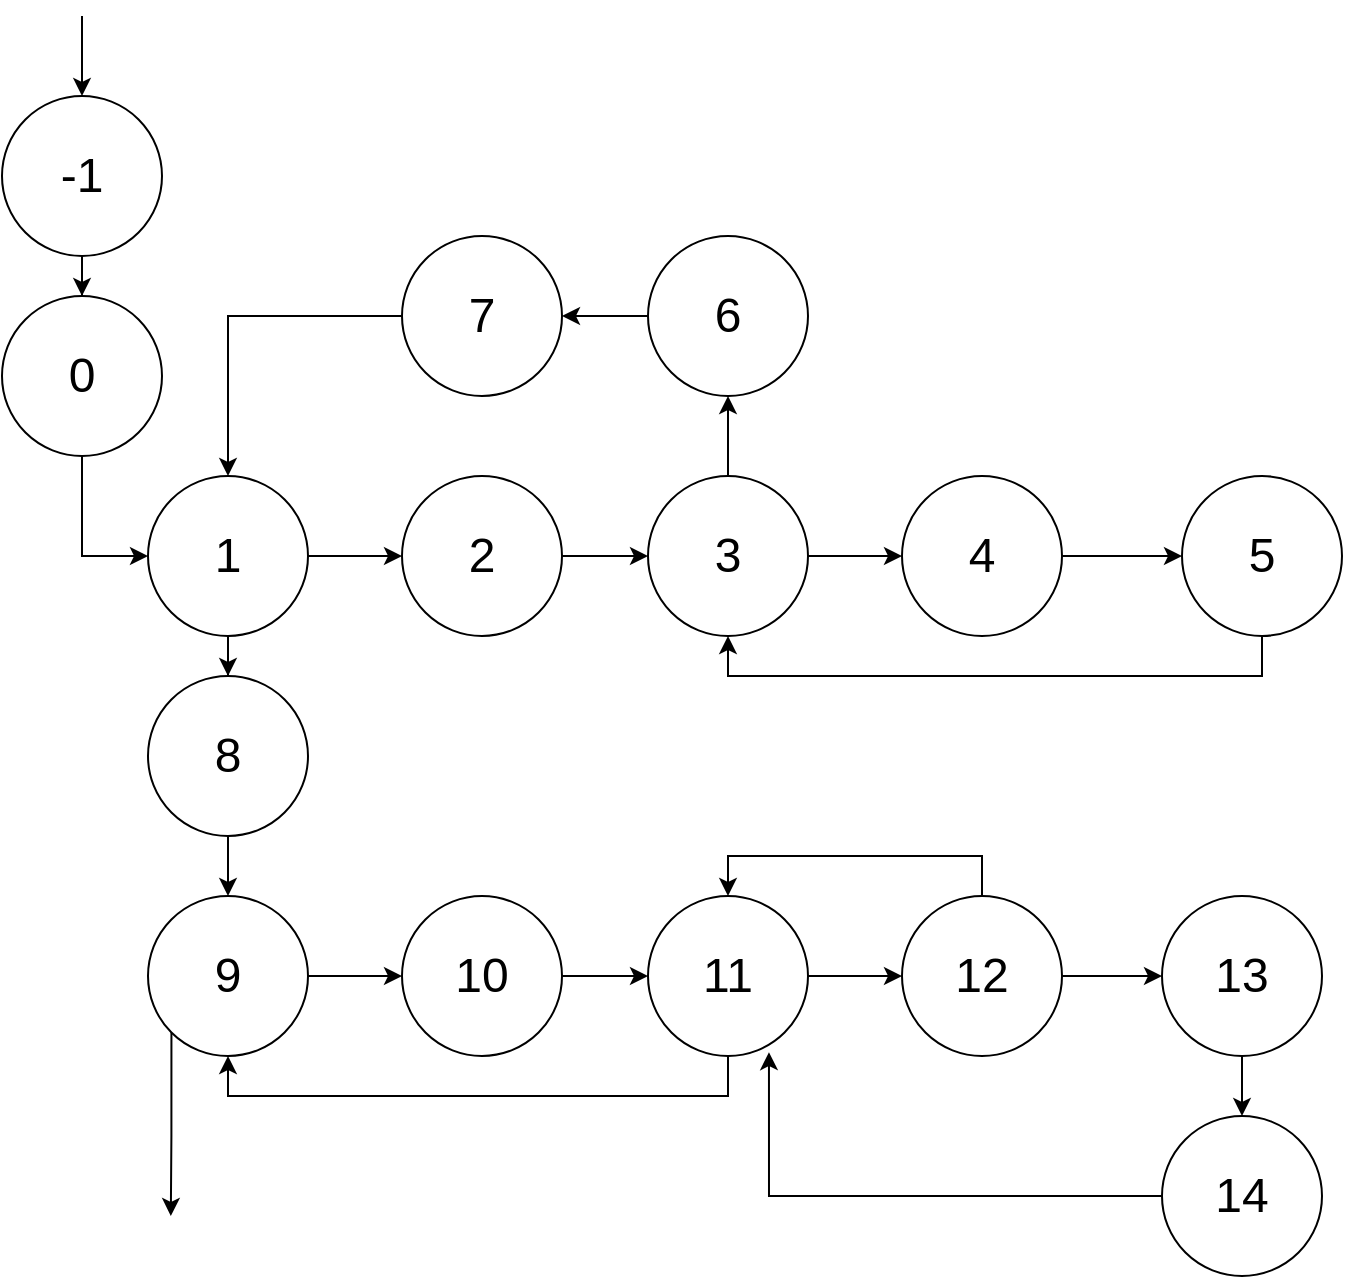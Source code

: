 <mxfile version="20.8.10" type="device" pages="4"><diagram id="wIKEjbpYjZZBh-4oC0uT" name="Граф управления"><mxGraphModel dx="2345" dy="1909" grid="1" gridSize="10" guides="1" tooltips="1" connect="1" arrows="1" fold="1" page="1" pageScale="1" pageWidth="827" pageHeight="1169" math="0" shadow="0"><root><mxCell id="0"/><mxCell id="1" parent="0"/><mxCell id="anKbWpzJvvjUpgS8lJoN-10" style="edgeStyle=orthogonalEdgeStyle;rounded=0;orthogonalLoop=1;jettySize=auto;html=1;exitX=0;exitY=0.5;exitDx=0;exitDy=0;" edge="1" parent="1" source="RpGY2ffauKUjeSCjqYRp-22" target="RpGY2ffauKUjeSCjqYRp-25"><mxGeometry relative="1" as="geometry"/></mxCell><mxCell id="RpGY2ffauKUjeSCjqYRp-22" value="&lt;font style=&quot;font-size: 24px&quot;&gt;6&lt;/font&gt;" style="ellipse;whiteSpace=wrap;html=1;aspect=fixed;" parent="1" vertex="1"><mxGeometry x="-477" y="-90" width="80" height="80" as="geometry"/></mxCell><mxCell id="anKbWpzJvvjUpgS8lJoN-13" style="edgeStyle=orthogonalEdgeStyle;rounded=0;orthogonalLoop=1;jettySize=auto;html=1;exitX=0;exitY=0.5;exitDx=0;exitDy=0;entryX=0.5;entryY=0;entryDx=0;entryDy=0;" edge="1" parent="1" source="RpGY2ffauKUjeSCjqYRp-25" target="pFvcbyad5TYe9lW706Ww-2"><mxGeometry relative="1" as="geometry"/></mxCell><mxCell id="RpGY2ffauKUjeSCjqYRp-25" value="&lt;font style=&quot;font-size: 24px&quot;&gt;7&lt;/font&gt;" style="ellipse;whiteSpace=wrap;html=1;aspect=fixed;" parent="1" vertex="1"><mxGeometry x="-600" y="-90" width="80" height="80" as="geometry"/></mxCell><mxCell id="anKbWpzJvvjUpgS8lJoN-20" style="edgeStyle=orthogonalEdgeStyle;rounded=0;orthogonalLoop=1;jettySize=auto;html=1;exitX=1;exitY=0.5;exitDx=0;exitDy=0;entryX=0;entryY=0.5;entryDx=0;entryDy=0;" edge="1" parent="1" source="RpGY2ffauKUjeSCjqYRp-27" target="RpGY2ffauKUjeSCjqYRp-29"><mxGeometry relative="1" as="geometry"/></mxCell><mxCell id="anKbWpzJvvjUpgS8lJoN-23" style="edgeStyle=orthogonalEdgeStyle;rounded=0;orthogonalLoop=1;jettySize=auto;html=1;exitX=0.5;exitY=0;exitDx=0;exitDy=0;entryX=0.5;entryY=0;entryDx=0;entryDy=0;" edge="1" parent="1" source="RpGY2ffauKUjeSCjqYRp-27" target="xWgiWooBfk8fEekw0JG2-9"><mxGeometry relative="1" as="geometry"/></mxCell><mxCell id="RpGY2ffauKUjeSCjqYRp-27" value="&lt;font style=&quot;font-size: 24px&quot;&gt;12&lt;/font&gt;" style="ellipse;whiteSpace=wrap;html=1;aspect=fixed;" parent="1" vertex="1"><mxGeometry x="-350" y="240" width="80" height="80" as="geometry"/></mxCell><mxCell id="anKbWpzJvvjUpgS8lJoN-24" style="edgeStyle=orthogonalEdgeStyle;rounded=0;orthogonalLoop=1;jettySize=auto;html=1;exitX=0.5;exitY=1;exitDx=0;exitDy=0;" edge="1" parent="1" source="RpGY2ffauKUjeSCjqYRp-29" target="RpGY2ffauKUjeSCjqYRp-31"><mxGeometry relative="1" as="geometry"/></mxCell><mxCell id="RpGY2ffauKUjeSCjqYRp-29" value="&lt;font style=&quot;font-size: 24px&quot;&gt;13&lt;/font&gt;" style="ellipse;whiteSpace=wrap;html=1;aspect=fixed;" parent="1" vertex="1"><mxGeometry x="-220" y="240" width="80" height="80" as="geometry"/></mxCell><mxCell id="xif05rEBdHVLMNk2F0xc-2" style="edgeStyle=orthogonalEdgeStyle;rounded=0;orthogonalLoop=1;jettySize=auto;html=1;exitX=0;exitY=0.5;exitDx=0;exitDy=0;entryX=0.756;entryY=0.976;entryDx=0;entryDy=0;entryPerimeter=0;" edge="1" parent="1" source="RpGY2ffauKUjeSCjqYRp-31" target="xWgiWooBfk8fEekw0JG2-9"><mxGeometry relative="1" as="geometry"/></mxCell><mxCell id="RpGY2ffauKUjeSCjqYRp-31" value="&lt;font style=&quot;font-size: 24px&quot;&gt;14&lt;/font&gt;" style="ellipse;whiteSpace=wrap;html=1;aspect=fixed;" parent="1" vertex="1"><mxGeometry x="-220" y="350" width="80" height="80" as="geometry"/></mxCell><mxCell id="anKbWpzJvvjUpgS8lJoN-16" style="edgeStyle=orthogonalEdgeStyle;rounded=0;orthogonalLoop=1;jettySize=auto;html=1;exitX=0.5;exitY=1;exitDx=0;exitDy=0;" edge="1" parent="1" source="xWgiWooBfk8fEekw0JG2-3" target="xWgiWooBfk8fEekw0JG2-5"><mxGeometry relative="1" as="geometry"/></mxCell><mxCell id="xWgiWooBfk8fEekw0JG2-3" value="&lt;font style=&quot;font-size: 24px&quot;&gt;8&lt;/font&gt;" style="ellipse;whiteSpace=wrap;html=1;aspect=fixed;" parent="1" vertex="1"><mxGeometry x="-727" y="130" width="80" height="80" as="geometry"/></mxCell><mxCell id="anKbWpzJvvjUpgS8lJoN-17" style="edgeStyle=orthogonalEdgeStyle;rounded=0;orthogonalLoop=1;jettySize=auto;html=1;exitX=1;exitY=0.5;exitDx=0;exitDy=0;" edge="1" parent="1" source="xWgiWooBfk8fEekw0JG2-5" target="xWgiWooBfk8fEekw0JG2-7"><mxGeometry relative="1" as="geometry"/></mxCell><mxCell id="anKbWpzJvvjUpgS8lJoN-29" style="edgeStyle=orthogonalEdgeStyle;rounded=0;orthogonalLoop=1;jettySize=auto;html=1;exitX=0;exitY=1;exitDx=0;exitDy=0;" edge="1" parent="1" source="xWgiWooBfk8fEekw0JG2-5"><mxGeometry relative="1" as="geometry"><mxPoint x="-715.588" y="400" as="targetPoint"/></mxGeometry></mxCell><mxCell id="xWgiWooBfk8fEekw0JG2-5" value="&lt;font style=&quot;font-size: 24px&quot;&gt;9&lt;/font&gt;" style="ellipse;whiteSpace=wrap;html=1;aspect=fixed;" parent="1" vertex="1"><mxGeometry x="-727" y="240" width="80" height="80" as="geometry"/></mxCell><mxCell id="anKbWpzJvvjUpgS8lJoN-18" style="edgeStyle=orthogonalEdgeStyle;rounded=0;orthogonalLoop=1;jettySize=auto;html=1;exitX=1;exitY=0.5;exitDx=0;exitDy=0;entryX=0;entryY=0.5;entryDx=0;entryDy=0;" edge="1" parent="1" source="xWgiWooBfk8fEekw0JG2-7" target="xWgiWooBfk8fEekw0JG2-9"><mxGeometry relative="1" as="geometry"/></mxCell><mxCell id="xWgiWooBfk8fEekw0JG2-7" value="&lt;font style=&quot;font-size: 24px&quot;&gt;10&lt;/font&gt;" style="ellipse;whiteSpace=wrap;html=1;aspect=fixed;" parent="1" vertex="1"><mxGeometry x="-600" y="240" width="80" height="80" as="geometry"/></mxCell><mxCell id="anKbWpzJvvjUpgS8lJoN-19" style="edgeStyle=orthogonalEdgeStyle;rounded=0;orthogonalLoop=1;jettySize=auto;html=1;exitX=1;exitY=0.5;exitDx=0;exitDy=0;entryX=0;entryY=0.5;entryDx=0;entryDy=0;" edge="1" parent="1" source="xWgiWooBfk8fEekw0JG2-9" target="RpGY2ffauKUjeSCjqYRp-27"><mxGeometry relative="1" as="geometry"/></mxCell><mxCell id="anKbWpzJvvjUpgS8lJoN-28" style="edgeStyle=orthogonalEdgeStyle;rounded=0;orthogonalLoop=1;jettySize=auto;html=1;exitX=0.5;exitY=1;exitDx=0;exitDy=0;entryX=0.5;entryY=1;entryDx=0;entryDy=0;" edge="1" parent="1" source="xWgiWooBfk8fEekw0JG2-9" target="xWgiWooBfk8fEekw0JG2-5"><mxGeometry relative="1" as="geometry"/></mxCell><mxCell id="xWgiWooBfk8fEekw0JG2-9" value="&lt;font style=&quot;font-size: 24px&quot;&gt;11&lt;/font&gt;" style="ellipse;whiteSpace=wrap;html=1;aspect=fixed;" parent="1" vertex="1"><mxGeometry x="-477" y="240" width="80" height="80" as="geometry"/></mxCell><mxCell id="pFvcbyad5TYe9lW706Ww-1" value="" style="edgeStyle=orthogonalEdgeStyle;rounded=0;jumpStyle=arc;jumpSize=16;orthogonalLoop=1;jettySize=auto;html=1;exitX=1;exitY=0.5;exitDx=0;exitDy=0;entryX=0;entryY=0.5;entryDx=0;entryDy=0;" parent="1" source="pFvcbyad5TYe9lW706Ww-2" target="pFvcbyad5TYe9lW706Ww-4" edge="1"><mxGeometry x="-0.075" y="60" relative="1" as="geometry"><mxPoint as="offset"/></mxGeometry></mxCell><mxCell id="anKbWpzJvvjUpgS8lJoN-15" style="edgeStyle=orthogonalEdgeStyle;rounded=0;orthogonalLoop=1;jettySize=auto;html=1;exitX=0.5;exitY=1;exitDx=0;exitDy=0;" edge="1" parent="1" source="pFvcbyad5TYe9lW706Ww-2" target="xWgiWooBfk8fEekw0JG2-3"><mxGeometry relative="1" as="geometry"/></mxCell><mxCell id="pFvcbyad5TYe9lW706Ww-2" value="&lt;font style=&quot;font-size: 24px&quot;&gt;1&lt;/font&gt;" style="ellipse;whiteSpace=wrap;html=1;aspect=fixed;" parent="1" vertex="1"><mxGeometry x="-727" y="30" width="80" height="80" as="geometry"/></mxCell><mxCell id="pFvcbyad5TYe9lW706Ww-3" style="edgeStyle=orthogonalEdgeStyle;rounded=0;jumpStyle=arc;jumpSize=16;orthogonalLoop=1;jettySize=auto;html=1;exitX=1;exitY=0.5;exitDx=0;exitDy=0;entryX=0;entryY=0.5;entryDx=0;entryDy=0;" parent="1" source="pFvcbyad5TYe9lW706Ww-4" target="pFvcbyad5TYe9lW706Ww-6" edge="1"><mxGeometry relative="1" as="geometry"/></mxCell><mxCell id="pFvcbyad5TYe9lW706Ww-4" value="&lt;font style=&quot;font-size: 24px&quot;&gt;2&lt;/font&gt;" style="ellipse;whiteSpace=wrap;html=1;aspect=fixed;" parent="1" vertex="1"><mxGeometry x="-600" y="30" width="80" height="80" as="geometry"/></mxCell><mxCell id="pFvcbyad5TYe9lW706Ww-5" style="edgeStyle=orthogonalEdgeStyle;rounded=0;jumpStyle=arc;jumpSize=16;orthogonalLoop=1;jettySize=auto;html=1;exitX=1;exitY=0.5;exitDx=0;exitDy=0;entryX=0;entryY=0.5;entryDx=0;entryDy=0;" parent="1" source="pFvcbyad5TYe9lW706Ww-6" target="pFvcbyad5TYe9lW706Ww-8" edge="1"><mxGeometry relative="1" as="geometry"/></mxCell><mxCell id="anKbWpzJvvjUpgS8lJoN-12" style="edgeStyle=orthogonalEdgeStyle;rounded=0;orthogonalLoop=1;jettySize=auto;html=1;exitX=0.5;exitY=0;exitDx=0;exitDy=0;" edge="1" parent="1" source="pFvcbyad5TYe9lW706Ww-6" target="RpGY2ffauKUjeSCjqYRp-22"><mxGeometry relative="1" as="geometry"/></mxCell><mxCell id="pFvcbyad5TYe9lW706Ww-6" value="&lt;font style=&quot;font-size: 24px&quot;&gt;3&lt;/font&gt;" style="ellipse;whiteSpace=wrap;html=1;aspect=fixed;" parent="1" vertex="1"><mxGeometry x="-477" y="30" width="80" height="80" as="geometry"/></mxCell><mxCell id="pFvcbyad5TYe9lW706Ww-7" style="edgeStyle=orthogonalEdgeStyle;rounded=0;jumpStyle=arc;jumpSize=16;orthogonalLoop=1;jettySize=auto;html=1;exitX=1;exitY=0.5;exitDx=0;exitDy=0;entryX=0;entryY=0.5;entryDx=0;entryDy=0;" parent="1" source="pFvcbyad5TYe9lW706Ww-8" target="pFvcbyad5TYe9lW706Ww-9" edge="1"><mxGeometry relative="1" as="geometry"/></mxCell><mxCell id="pFvcbyad5TYe9lW706Ww-8" value="&lt;font style=&quot;font-size: 24px&quot;&gt;4&lt;/font&gt;" style="ellipse;whiteSpace=wrap;html=1;aspect=fixed;" parent="1" vertex="1"><mxGeometry x="-350" y="30" width="80" height="80" as="geometry"/></mxCell><mxCell id="anKbWpzJvvjUpgS8lJoN-14" style="edgeStyle=orthogonalEdgeStyle;rounded=0;orthogonalLoop=1;jettySize=auto;html=1;exitX=0.5;exitY=1;exitDx=0;exitDy=0;entryX=0.5;entryY=1;entryDx=0;entryDy=0;" edge="1" parent="1" source="pFvcbyad5TYe9lW706Ww-9" target="pFvcbyad5TYe9lW706Ww-6"><mxGeometry relative="1" as="geometry"><mxPoint x="-420" y="160" as="targetPoint"/></mxGeometry></mxCell><mxCell id="pFvcbyad5TYe9lW706Ww-9" value="&lt;font style=&quot;font-size: 24px&quot;&gt;5&lt;/font&gt;" style="ellipse;whiteSpace=wrap;html=1;aspect=fixed;" parent="1" vertex="1"><mxGeometry x="-210" y="30" width="80" height="80" as="geometry"/></mxCell><mxCell id="G1yHt5KKwsc5hL9MXxXC-4" style="edgeStyle=orthogonalEdgeStyle;rounded=0;orthogonalLoop=1;jettySize=auto;html=1;exitX=0.5;exitY=1;exitDx=0;exitDy=0;" edge="1" parent="1" source="G1yHt5KKwsc5hL9MXxXC-1" target="G1yHt5KKwsc5hL9MXxXC-2"><mxGeometry relative="1" as="geometry"/></mxCell><mxCell id="G1yHt5KKwsc5hL9MXxXC-1" value="&lt;font style=&quot;font-size: 24px&quot;&gt;-1&lt;br&gt;&lt;/font&gt;" style="ellipse;whiteSpace=wrap;html=1;aspect=fixed;" vertex="1" parent="1"><mxGeometry x="-800" y="-160" width="80" height="80" as="geometry"/></mxCell><mxCell id="G1yHt5KKwsc5hL9MXxXC-5" style="edgeStyle=orthogonalEdgeStyle;rounded=0;orthogonalLoop=1;jettySize=auto;html=1;exitX=0.5;exitY=1;exitDx=0;exitDy=0;entryX=0;entryY=0.5;entryDx=0;entryDy=0;" edge="1" parent="1" source="G1yHt5KKwsc5hL9MXxXC-2" target="pFvcbyad5TYe9lW706Ww-2"><mxGeometry relative="1" as="geometry"/></mxCell><mxCell id="G1yHt5KKwsc5hL9MXxXC-2" value="&lt;font style=&quot;font-size: 24px&quot;&gt;0&lt;/font&gt;" style="ellipse;whiteSpace=wrap;html=1;aspect=fixed;" vertex="1" parent="1"><mxGeometry x="-800" y="-60" width="80" height="80" as="geometry"/></mxCell><mxCell id="G1yHt5KKwsc5hL9MXxXC-3" value="" style="endArrow=classic;html=1;rounded=0;entryX=0.5;entryY=0;entryDx=0;entryDy=0;" edge="1" parent="1" target="G1yHt5KKwsc5hL9MXxXC-1"><mxGeometry width="50" height="50" relative="1" as="geometry"><mxPoint x="-760" y="-200" as="sourcePoint"/><mxPoint x="-120" y="20" as="targetPoint"/></mxGeometry></mxCell></root></mxGraphModel></diagram><diagram id="RMpaJXcaezSx4FuWAsPL" name="Информационный граф"><mxGraphModel dx="2244" dy="2178" grid="1" gridSize="10" guides="1" tooltips="1" connect="1" arrows="1" fold="1" page="1" pageScale="1" pageWidth="1169" pageHeight="1654" math="0" shadow="0"><root><mxCell id="lnN-Z1fJXhFUc1ijLKOU-0"/><mxCell id="lnN-Z1fJXhFUc1ijLKOU-1" parent="lnN-Z1fJXhFUc1ijLKOU-0"/><mxCell id="684KRyDoEPHE0aR6J0SN-17" value="&lt;font style=&quot;font-size: 24px&quot;&gt;12&lt;/font&gt;" style="ellipse;whiteSpace=wrap;html=1;aspect=fixed;" parent="lnN-Z1fJXhFUc1ijLKOU-1" vertex="1"><mxGeometry x="-50" y="550" width="80" height="80" as="geometry"/></mxCell><mxCell id="684KRyDoEPHE0aR6J0SN-19" value="&lt;font style=&quot;font-size: 24px&quot;&gt;13&lt;/font&gt;" style="ellipse;whiteSpace=wrap;html=1;aspect=fixed;" parent="lnN-Z1fJXhFUc1ijLKOU-1" vertex="1"><mxGeometry x="-190" y="550" width="80" height="80" as="geometry"/></mxCell><mxCell id="cfAqZiEBdlz2gm1AxH8N-16" value="sw" style="edgeStyle=orthogonalEdgeStyle;rounded=0;orthogonalLoop=1;jettySize=auto;html=1;exitX=0;exitY=1;exitDx=0;exitDy=0;entryX=1;entryY=1;entryDx=0;entryDy=0;" edge="1" parent="lnN-Z1fJXhFUc1ijLKOU-1" source="684KRyDoEPHE0aR6J0SN-25" target="684KRyDoEPHE0aR6J0SN-33"><mxGeometry relative="1" as="geometry"/></mxCell><mxCell id="cfAqZiEBdlz2gm1AxH8N-19" value="sw" style="edgeStyle=orthogonalEdgeStyle;rounded=0;orthogonalLoop=1;jettySize=auto;html=1;exitX=1;exitY=1;exitDx=0;exitDy=0;entryX=0.993;entryY=0.7;entryDx=0;entryDy=0;entryPerimeter=0;" edge="1" parent="lnN-Z1fJXhFUc1ijLKOU-1" source="684KRyDoEPHE0aR6J0SN-25" target="684KRyDoEPHE0aR6J0SN-35"><mxGeometry x="-0.005" y="4" relative="1" as="geometry"><Array as="points"><mxPoint x="280" y="388"/><mxPoint x="280" y="486"/></Array><mxPoint as="offset"/></mxGeometry></mxCell><mxCell id="684KRyDoEPHE0aR6J0SN-25" value="&lt;font style=&quot;font-size: 24px&quot;&gt;14&lt;/font&gt;" style="ellipse;whiteSpace=wrap;html=1;aspect=fixed;" parent="lnN-Z1fJXhFUc1ijLKOU-1" vertex="1"><mxGeometry x="210" y="320" width="80" height="80" as="geometry"/></mxCell><mxCell id="mDEyp2TA2LNt7qcsID3B-39" value="sw" style="edgeStyle=orthogonalEdgeStyle;rounded=0;orthogonalLoop=1;jettySize=auto;html=1;exitX=0.5;exitY=1;exitDx=0;exitDy=0;" edge="1" parent="lnN-Z1fJXhFUc1ijLKOU-1" source="684KRyDoEPHE0aR6J0SN-30" target="684KRyDoEPHE0aR6J0SN-33"><mxGeometry relative="1" as="geometry"/></mxCell><mxCell id="cfAqZiEBdlz2gm1AxH8N-1" value="sw" style="edgeStyle=orthogonalEdgeStyle;rounded=0;orthogonalLoop=1;jettySize=auto;html=1;exitX=0;exitY=0.5;exitDx=0;exitDy=0;entryX=0;entryY=0.5;entryDx=0;entryDy=0;" edge="1" parent="lnN-Z1fJXhFUc1ijLKOU-1" source="684KRyDoEPHE0aR6J0SN-30" target="684KRyDoEPHE0aR6J0SN-35"><mxGeometry x="0.556" relative="1" as="geometry"><mxPoint as="offset"/></mxGeometry></mxCell><mxCell id="684KRyDoEPHE0aR6J0SN-30" value="&lt;font style=&quot;font-size: 24px&quot;&gt;8&lt;/font&gt;" style="ellipse;whiteSpace=wrap;html=1;aspect=fixed;" parent="lnN-Z1fJXhFUc1ijLKOU-1" vertex="1"><mxGeometry x="80" y="200" width="80" height="80" as="geometry"/></mxCell><mxCell id="684KRyDoEPHE0aR6J0SN-33" value="&lt;font style=&quot;font-size: 24px&quot;&gt;9&lt;/font&gt;" style="ellipse;whiteSpace=wrap;html=1;aspect=fixed;" parent="lnN-Z1fJXhFUc1ijLKOU-1" vertex="1"><mxGeometry x="80" y="320" width="80" height="80" as="geometry"/></mxCell><mxCell id="cfAqZiEBdlz2gm1AxH8N-15" value="sw" style="edgeStyle=orthogonalEdgeStyle;rounded=0;orthogonalLoop=1;jettySize=auto;html=1;exitX=1;exitY=0.5;exitDx=0;exitDy=0;entryX=0.5;entryY=1;entryDx=0;entryDy=0;" edge="1" parent="lnN-Z1fJXhFUc1ijLKOU-1" source="684KRyDoEPHE0aR6J0SN-35" target="684KRyDoEPHE0aR6J0SN-25"><mxGeometry relative="1" as="geometry"/></mxCell><mxCell id="cfAqZiEBdlz2gm1AxH8N-17" value="sw" style="edgeStyle=orthogonalEdgeStyle;rounded=0;orthogonalLoop=1;jettySize=auto;html=1;exitX=0.5;exitY=0;exitDx=0;exitDy=0;entryX=0.5;entryY=1;entryDx=0;entryDy=0;" edge="1" parent="lnN-Z1fJXhFUc1ijLKOU-1" source="684KRyDoEPHE0aR6J0SN-35" target="684KRyDoEPHE0aR6J0SN-33"><mxGeometry relative="1" as="geometry"/></mxCell><mxCell id="684KRyDoEPHE0aR6J0SN-35" value="&lt;font style=&quot;font-size: 24px&quot;&gt;10&lt;/font&gt;" style="ellipse;whiteSpace=wrap;html=1;aspect=fixed;" parent="lnN-Z1fJXhFUc1ijLKOU-1" vertex="1"><mxGeometry x="80" y="430" width="80" height="80" as="geometry"/></mxCell><mxCell id="cfAqZiEBdlz2gm1AxH8N-7" value="q" style="edgeStyle=orthogonalEdgeStyle;rounded=0;orthogonalLoop=1;jettySize=auto;html=1;exitX=0.5;exitY=1;exitDx=0;exitDy=0;entryX=0.5;entryY=1;entryDx=0;entryDy=0;" edge="1" parent="lnN-Z1fJXhFUc1ijLKOU-1" source="684KRyDoEPHE0aR6J0SN-37" target="684KRyDoEPHE0aR6J0SN-19"><mxGeometry x="-0.032" y="10" relative="1" as="geometry"><Array as="points"><mxPoint x="120" y="650"/><mxPoint x="-150" y="650"/></Array><mxPoint as="offset"/></mxGeometry></mxCell><mxCell id="BCy9DRCwUkIBel3jfqy9-0" style="edgeStyle=orthogonalEdgeStyle;rounded=0;orthogonalLoop=1;jettySize=auto;html=1;exitX=0.5;exitY=1;exitDx=0;exitDy=0;entryX=0.5;entryY=1;entryDx=0;entryDy=0;" edge="1" parent="lnN-Z1fJXhFUc1ijLKOU-1" source="684KRyDoEPHE0aR6J0SN-37" target="684KRyDoEPHE0aR6J0SN-17"><mxGeometry relative="1" as="geometry"/></mxCell><mxCell id="684KRyDoEPHE0aR6J0SN-37" value="&lt;font style=&quot;font-size: 24px&quot;&gt;11&lt;/font&gt;" style="ellipse;whiteSpace=wrap;html=1;aspect=fixed;" parent="lnN-Z1fJXhFUc1ijLKOU-1" vertex="1"><mxGeometry x="80" y="550" width="80" height="80" as="geometry"/></mxCell><mxCell id="mDEyp2TA2LNt7qcsID3B-23" value="i" style="edgeStyle=orthogonalEdgeStyle;rounded=0;orthogonalLoop=1;jettySize=auto;html=1;exitX=1;exitY=0.5;exitDx=0;exitDy=0;" edge="1" parent="lnN-Z1fJXhFUc1ijLKOU-1" source="mDEyp2TA2LNt7qcsID3B-14" target="mDEyp2TA2LNt7qcsID3B-22"><mxGeometry x="0.533" y="-10" relative="1" as="geometry"><Array as="points"><mxPoint x="-110" y="120"/><mxPoint x="-110" y="190"/></Array><mxPoint as="offset"/></mxGeometry></mxCell><mxCell id="mDEyp2TA2LNt7qcsID3B-24" value="i" style="edgeStyle=orthogonalEdgeStyle;rounded=0;orthogonalLoop=1;jettySize=auto;html=1;exitX=0;exitY=0.5;exitDx=0;exitDy=0;entryX=0;entryY=0.5;entryDx=0;entryDy=0;" edge="1" parent="lnN-Z1fJXhFUc1ijLKOU-1" source="mDEyp2TA2LNt7qcsID3B-14" target="mDEyp2TA2LNt7qcsID3B-20"><mxGeometry x="0.765" y="-10" relative="1" as="geometry"><mxPoint as="offset"/></mxGeometry></mxCell><mxCell id="mDEyp2TA2LNt7qcsID3B-14" value="&lt;font style=&quot;font-size: 24px&quot;&gt;1&lt;/font&gt;" style="ellipse;whiteSpace=wrap;html=1;aspect=fixed;" vertex="1" parent="lnN-Z1fJXhFUc1ijLKOU-1"><mxGeometry x="-240" y="80" width="80" height="80" as="geometry"/></mxCell><mxCell id="mDEyp2TA2LNt7qcsID3B-16" value="i" style="edgeStyle=orthogonalEdgeStyle;rounded=0;orthogonalLoop=1;jettySize=auto;html=1;exitX=0.5;exitY=0;exitDx=0;exitDy=0;entryX=0;entryY=0;entryDx=0;entryDy=0;" edge="1" parent="lnN-Z1fJXhFUc1ijLKOU-1"><mxGeometry x="0.075" y="-10" relative="1" as="geometry"><mxPoint x="-201.7" y="80" as="sourcePoint"/><mxPoint x="-229.984" y="91.716" as="targetPoint"/><Array as="points"><mxPoint x="-201.7" y="60"/><mxPoint x="-229.7" y="60"/></Array><mxPoint as="offset"/></mxGeometry></mxCell><mxCell id="mDEyp2TA2LNt7qcsID3B-25" value="flag[k]" style="edgeStyle=orthogonalEdgeStyle;rounded=0;orthogonalLoop=1;jettySize=auto;html=1;exitX=1;exitY=0.5;exitDx=0;exitDy=0;entryX=0;entryY=0.5;entryDx=0;entryDy=0;" edge="1" parent="lnN-Z1fJXhFUc1ijLKOU-1" source="mDEyp2TA2LNt7qcsID3B-17" target="mDEyp2TA2LNt7qcsID3B-22"><mxGeometry y="20" relative="1" as="geometry"><mxPoint as="offset"/></mxGeometry></mxCell><mxCell id="mDEyp2TA2LNt7qcsID3B-36" value="flag[n]" style="edgeStyle=orthogonalEdgeStyle;rounded=0;orthogonalLoop=1;jettySize=auto;html=1;exitX=1;exitY=1;exitDx=0;exitDy=0;entryX=0;entryY=0;entryDx=0;entryDy=0;" edge="1" parent="lnN-Z1fJXhFUc1ijLKOU-1" source="mDEyp2TA2LNt7qcsID3B-17" target="mDEyp2TA2LNt7qcsID3B-35"><mxGeometry x="0.315" y="-10" relative="1" as="geometry"><Array as="points"><mxPoint x="-110" y="248"/><mxPoint x="-110" y="302"/></Array><mxPoint as="offset"/></mxGeometry></mxCell><mxCell id="mDEyp2TA2LNt7qcsID3B-17" value="&lt;font style=&quot;font-size: 24px&quot;&gt;2&lt;/font&gt;" style="ellipse;whiteSpace=wrap;html=1;aspect=fixed;" vertex="1" parent="lnN-Z1fJXhFUc1ijLKOU-1"><mxGeometry x="-240" y="180" width="80" height="80" as="geometry"/></mxCell><mxCell id="mDEyp2TA2LNt7qcsID3B-21" value="j" style="edgeStyle=orthogonalEdgeStyle;rounded=0;orthogonalLoop=1;jettySize=auto;html=1;exitX=0.5;exitY=1;exitDx=0;exitDy=0;" edge="1" parent="lnN-Z1fJXhFUc1ijLKOU-1" source="mDEyp2TA2LNt7qcsID3B-18" target="mDEyp2TA2LNt7qcsID3B-20"><mxGeometry y="10" relative="1" as="geometry"><Array as="points"><mxPoint x="-200" y="370"/><mxPoint x="-200" y="370"/></Array><mxPoint as="offset"/></mxGeometry></mxCell><mxCell id="mDEyp2TA2LNt7qcsID3B-18" value="&lt;font style=&quot;font-size: 24px&quot;&gt;3&lt;/font&gt;" style="ellipse;whiteSpace=wrap;html=1;aspect=fixed;" vertex="1" parent="lnN-Z1fJXhFUc1ijLKOU-1"><mxGeometry x="-240" y="280" width="80" height="80" as="geometry"/></mxCell><mxCell id="mDEyp2TA2LNt7qcsID3B-19" value="j" style="edgeStyle=orthogonalEdgeStyle;rounded=0;orthogonalLoop=1;jettySize=auto;html=1;exitX=1;exitY=0;exitDx=0;exitDy=0;entryX=1;entryY=0.5;entryDx=0;entryDy=0;" edge="1" parent="lnN-Z1fJXhFUc1ijLKOU-1" source="mDEyp2TA2LNt7qcsID3B-18" target="mDEyp2TA2LNt7qcsID3B-18"><mxGeometry x="0.25" y="10" relative="1" as="geometry"><Array as="points"><mxPoint x="-140" y="292"/><mxPoint x="-140" y="320"/></Array><mxPoint as="offset"/></mxGeometry></mxCell><mxCell id="mDEyp2TA2LNt7qcsID3B-37" value="n" style="edgeStyle=orthogonalEdgeStyle;rounded=0;orthogonalLoop=1;jettySize=auto;html=1;exitX=1;exitY=0.5;exitDx=0;exitDy=0;entryX=0.5;entryY=1;entryDx=0;entryDy=0;" edge="1" parent="lnN-Z1fJXhFUc1ijLKOU-1" source="mDEyp2TA2LNt7qcsID3B-20" target="mDEyp2TA2LNt7qcsID3B-35"><mxGeometry relative="1" as="geometry"/></mxCell><mxCell id="mDEyp2TA2LNt7qcsID3B-20" value="&lt;font style=&quot;font-size: 24px&quot;&gt;4&lt;/font&gt;" style="ellipse;whiteSpace=wrap;html=1;aspect=fixed;" vertex="1" parent="lnN-Z1fJXhFUc1ijLKOU-1"><mxGeometry x="-240" y="380" width="80" height="80" as="geometry"/></mxCell><mxCell id="cfAqZiEBdlz2gm1AxH8N-4" value="w_count[q]" style="edgeStyle=orthogonalEdgeStyle;rounded=0;orthogonalLoop=1;jettySize=auto;html=1;exitX=1;exitY=1;exitDx=0;exitDy=0;entryX=0.5;entryY=0;entryDx=0;entryDy=0;" edge="1" parent="lnN-Z1fJXhFUc1ijLKOU-1" source="mDEyp2TA2LNt7qcsID3B-22" target="684KRyDoEPHE0aR6J0SN-17"><mxGeometry x="0.814" y="-40" relative="1" as="geometry"><Array as="points"><mxPoint x="-10" y="248"/></Array><mxPoint as="offset"/></mxGeometry></mxCell><mxCell id="cfAqZiEBdlz2gm1AxH8N-11" value="w_count[q+1]" style="edgeStyle=orthogonalEdgeStyle;rounded=0;orthogonalLoop=1;jettySize=auto;html=1;exitX=0.763;exitY=0.925;exitDx=0;exitDy=0;entryX=0.5;entryY=0;entryDx=0;entryDy=0;exitPerimeter=0;" edge="1" parent="lnN-Z1fJXhFUc1ijLKOU-1" source="mDEyp2TA2LNt7qcsID3B-22" target="684KRyDoEPHE0aR6J0SN-19"><mxGeometry x="0.774" y="-10" relative="1" as="geometry"><Array as="points"><mxPoint x="-20" y="254"/><mxPoint x="-20" y="470"/><mxPoint x="-150" y="470"/></Array><mxPoint x="10" y="-10" as="offset"/></mxGeometry></mxCell><mxCell id="BCy9DRCwUkIBel3jfqy9-1" style="edgeStyle=orthogonalEdgeStyle;rounded=0;orthogonalLoop=1;jettySize=auto;html=1;exitX=1;exitY=1;exitDx=0;exitDy=0;entryX=1;entryY=0;entryDx=0;entryDy=0;" edge="1" parent="lnN-Z1fJXhFUc1ijLKOU-1" source="mDEyp2TA2LNt7qcsID3B-22" target="684KRyDoEPHE0aR6J0SN-19"><mxGeometry relative="1" as="geometry"><Array as="points"><mxPoint x="-10" y="248"/><mxPoint x="-10" y="530"/><mxPoint x="-122" y="530"/></Array></mxGeometry></mxCell><mxCell id="mDEyp2TA2LNt7qcsID3B-22" value="&lt;font style=&quot;font-size: 24px&quot;&gt;7&lt;/font&gt;" style="ellipse;whiteSpace=wrap;html=1;aspect=fixed;" vertex="1" parent="lnN-Z1fJXhFUc1ijLKOU-1"><mxGeometry x="-100" y="180" width="80" height="80" as="geometry"/></mxCell><mxCell id="mDEyp2TA2LNt7qcsID3B-28" value="k" style="edgeStyle=orthogonalEdgeStyle;rounded=0;orthogonalLoop=1;jettySize=auto;html=1;exitX=0.5;exitY=1;exitDx=0;exitDy=0;" edge="1" parent="lnN-Z1fJXhFUc1ijLKOU-1" source="mDEyp2TA2LNt7qcsID3B-27" target="mDEyp2TA2LNt7qcsID3B-22"><mxGeometry x="0.667" y="10" relative="1" as="geometry"><mxPoint as="offset"/></mxGeometry></mxCell><mxCell id="mDEyp2TA2LNt7qcsID3B-27" value="&lt;font style=&quot;font-size: 24px&quot;&gt;6&lt;/font&gt;" style="ellipse;whiteSpace=wrap;html=1;aspect=fixed;" vertex="1" parent="lnN-Z1fJXhFUc1ijLKOU-1"><mxGeometry x="-100" y="80" width="80" height="80" as="geometry"/></mxCell><mxCell id="mDEyp2TA2LNt7qcsID3B-30" value="k" style="edgeStyle=orthogonalEdgeStyle;rounded=0;orthogonalLoop=1;jettySize=auto;html=1;exitX=0.5;exitY=0;exitDx=0;exitDy=0;entryX=0;entryY=0;entryDx=0;entryDy=0;" edge="1" parent="lnN-Z1fJXhFUc1ijLKOU-1"><mxGeometry relative="1" as="geometry"><mxPoint x="-61.69" y="80" as="sourcePoint"/><mxPoint x="-89.974" y="91.716" as="targetPoint"/><Array as="points"><mxPoint x="-61.69" y="60"/><mxPoint x="-89.69" y="60"/></Array></mxGeometry></mxCell><mxCell id="mDEyp2TA2LNt7qcsID3B-32" value="docs[i * DOC + j]" style="edgeStyle=orthogonalEdgeStyle;rounded=0;orthogonalLoop=1;jettySize=auto;html=1;exitX=0.5;exitY=1;exitDx=0;exitDy=0;entryX=0;entryY=1;entryDx=0;entryDy=0;" edge="1" parent="lnN-Z1fJXhFUc1ijLKOU-1" source="mDEyp2TA2LNt7qcsID3B-31" target="mDEyp2TA2LNt7qcsID3B-20"><mxGeometry x="0.728" y="-12" relative="1" as="geometry"><Array as="points"><mxPoint x="-320" y="448"/></Array><mxPoint as="offset"/></mxGeometry></mxCell><mxCell id="mDEyp2TA2LNt7qcsID3B-31" value="&lt;font style=&quot;font-size: 24px&quot;&gt;0&lt;/font&gt;" style="ellipse;whiteSpace=wrap;html=1;aspect=fixed;" vertex="1" parent="lnN-Z1fJXhFUc1ijLKOU-1"><mxGeometry x="-360" y="80" width="80" height="80" as="geometry"/></mxCell><mxCell id="mDEyp2TA2LNt7qcsID3B-34" value="w_count[k]" style="edgeStyle=orthogonalEdgeStyle;rounded=0;orthogonalLoop=1;jettySize=auto;html=1;exitX=1;exitY=0.5;exitDx=0;exitDy=0;entryX=1;entryY=0.5;entryDx=0;entryDy=0;" edge="1" parent="lnN-Z1fJXhFUc1ijLKOU-1" source="mDEyp2TA2LNt7qcsID3B-33" target="mDEyp2TA2LNt7qcsID3B-22"><mxGeometry x="0.922" y="22" relative="1" as="geometry"><mxPoint x="20" y="-12" as="offset"/></mxGeometry></mxCell><mxCell id="mDEyp2TA2LNt7qcsID3B-33" value="&lt;font style=&quot;font-size: 24px&quot;&gt;-1&lt;br&gt;&lt;/font&gt;" style="ellipse;whiteSpace=wrap;html=1;aspect=fixed;" vertex="1" parent="lnN-Z1fJXhFUc1ijLKOU-1"><mxGeometry x="-360" y="-30" width="80" height="80" as="geometry"/></mxCell><mxCell id="kPJtyxAhf_IH0EgaDVde-0" value="flag[k]" style="edgeStyle=orthogonalEdgeStyle;rounded=0;orthogonalLoop=1;jettySize=auto;html=1;exitX=0.5;exitY=0;exitDx=0;exitDy=0;entryX=0.5;entryY=1;entryDx=0;entryDy=0;" edge="1" parent="lnN-Z1fJXhFUc1ijLKOU-1" source="mDEyp2TA2LNt7qcsID3B-35" target="mDEyp2TA2LNt7qcsID3B-22"><mxGeometry relative="1" as="geometry"/></mxCell><mxCell id="mDEyp2TA2LNt7qcsID3B-35" value="&lt;font style=&quot;font-size: 24px&quot;&gt;5&lt;/font&gt;" style="ellipse;whiteSpace=wrap;html=1;aspect=fixed;" vertex="1" parent="lnN-Z1fJXhFUc1ijLKOU-1"><mxGeometry x="-100" y="290" width="80" height="80" as="geometry"/></mxCell><mxCell id="mDEyp2TA2LNt7qcsID3B-40" value="m" style="edgeStyle=orthogonalEdgeStyle;rounded=0;orthogonalLoop=1;jettySize=auto;html=1;exitX=1;exitY=0;exitDx=0;exitDy=0;entryX=1;entryY=0.5;entryDx=0;entryDy=0;" edge="1" parent="lnN-Z1fJXhFUc1ijLKOU-1" source="684KRyDoEPHE0aR6J0SN-33" target="684KRyDoEPHE0aR6J0SN-33"><mxGeometry relative="1" as="geometry"><Array as="points"><mxPoint x="180" y="332"/><mxPoint x="180" y="360"/></Array></mxGeometry></mxCell><mxCell id="cfAqZiEBdlz2gm1AxH8N-2" value="q" style="edgeStyle=orthogonalEdgeStyle;rounded=0;orthogonalLoop=1;jettySize=auto;html=1;exitX=1;exitY=0;exitDx=0;exitDy=0;entryX=1;entryY=0.5;entryDx=0;entryDy=0;" edge="1" parent="lnN-Z1fJXhFUc1ijLKOU-1"><mxGeometry relative="1" as="geometry"><mxPoint x="150.004" y="561.716" as="sourcePoint"/><mxPoint x="161.72" y="590" as="targetPoint"/><Array as="points"><mxPoint x="181.72" y="562"/><mxPoint x="181.72" y="590"/></Array></mxGeometry></mxCell><mxCell id="BCy9DRCwUkIBel3jfqy9-2" value="w_count[q+1]" style="edgeStyle=orthogonalEdgeStyle;rounded=0;orthogonalLoop=1;jettySize=auto;html=1;exitX=0;exitY=0.5;exitDx=0;exitDy=0;entryX=0;entryY=0;entryDx=0;entryDy=0;" edge="1" parent="lnN-Z1fJXhFUc1ijLKOU-1" source="684KRyDoEPHE0aR6J0SN-19" target="684KRyDoEPHE0aR6J0SN-19"><mxGeometry x="0.276" y="23" relative="1" as="geometry"><Array as="points"><mxPoint x="-200" y="590"/><mxPoint x="-200" y="562"/></Array><mxPoint x="-20" y="11" as="offset"/></mxGeometry></mxCell><mxCell id="BCy9DRCwUkIBel3jfqy9-3" style="edgeStyle=orthogonalEdgeStyle;rounded=0;orthogonalLoop=1;jettySize=auto;html=1;exitX=0;exitY=1;exitDx=0;exitDy=0;entryX=0.007;entryY=0.73;entryDx=0;entryDy=0;entryPerimeter=0;" edge="1" parent="lnN-Z1fJXhFUc1ijLKOU-1" source="684KRyDoEPHE0aR6J0SN-19" target="684KRyDoEPHE0aR6J0SN-19"><mxGeometry relative="1" as="geometry"><Array as="points"><mxPoint x="-220" y="618"/><mxPoint x="-220" y="608"/></Array></mxGeometry></mxCell><mxCell id="BCy9DRCwUkIBel3jfqy9-5" value="w_count[q]" style="edgeLabel;html=1;align=center;verticalAlign=middle;resizable=0;points=[];" vertex="1" connectable="0" parent="BCy9DRCwUkIBel3jfqy9-3"><mxGeometry x="-0.281" y="1" relative="1" as="geometry"><mxPoint y="11" as="offset"/></mxGeometry></mxCell></root></mxGraphModel></diagram><diagram id="Gkh0-GxnpqBy60YBuZL2" name="операционная история"><mxGraphModel dx="6025" dy="1797" grid="1" gridSize="10" guides="1" tooltips="1" connect="1" arrows="1" fold="1" page="1" pageScale="1" pageWidth="2339" pageHeight="3300" math="0" shadow="0"><root><mxCell id="O9T3jqoiToj9YgW4X6aL-0"/><mxCell id="O9T3jqoiToj9YgW4X6aL-1" parent="O9T3jqoiToj9YgW4X6aL-0"/><mxCell id="7bcHozmW4NkeOM3FXYxG-0" value="" style="edgeStyle=orthogonalEdgeStyle;rounded=0;jumpStyle=arc;jumpSize=16;orthogonalLoop=1;jettySize=auto;html=1;exitX=1;exitY=0.5;exitDx=0;exitDy=0;entryX=0;entryY=0.5;entryDx=0;entryDy=0;" parent="O9T3jqoiToj9YgW4X6aL-1" source="7bcHozmW4NkeOM3FXYxG-1" target="7bcHozmW4NkeOM3FXYxG-3" edge="1"><mxGeometry x="-0.075" y="60" relative="1" as="geometry"><mxPoint as="offset"/></mxGeometry></mxCell><mxCell id="7bcHozmW4NkeOM3FXYxG-1" value="&lt;span style=&quot;font-size: 24px;&quot;&gt;-1&lt;/span&gt;" style="ellipse;whiteSpace=wrap;html=1;aspect=fixed;" parent="O9T3jqoiToj9YgW4X6aL-1" vertex="1"><mxGeometry x="-2137" y="180" width="80" height="80" as="geometry"/></mxCell><mxCell id="7bcHozmW4NkeOM3FXYxG-3" value="&lt;font style=&quot;font-size: 24px&quot;&gt;0&lt;/font&gt;" style="ellipse;whiteSpace=wrap;html=1;aspect=fixed;" parent="O9T3jqoiToj9YgW4X6aL-1" vertex="1"><mxGeometry x="-1977" y="180" width="80" height="80" as="geometry"/></mxCell><mxCell id="7bcHozmW4NkeOM3FXYxG-9" value="" style="endArrow=classic;html=1;rounded=0;" parent="O9T3jqoiToj9YgW4X6aL-1" target="7bcHozmW4NkeOM3FXYxG-1" edge="1"><mxGeometry width="50" height="50" relative="1" as="geometry"><mxPoint x="-2190" y="220" as="sourcePoint"/><mxPoint x="-2170" y="200" as="targetPoint"/></mxGeometry></mxCell><mxCell id="Abn0yqjRbm10fbauaM0S-16" style="edgeStyle=none;rounded=1;sketch=0;orthogonalLoop=1;jettySize=auto;html=1;" parent="O9T3jqoiToj9YgW4X6aL-1" source="7bcHozmW4NkeOM3FXYxG-10" target="NimqZQbJ0cymlkeDrK0e-0" edge="1"><mxGeometry relative="1" as="geometry"/></mxCell><mxCell id="7bcHozmW4NkeOM3FXYxG-10" value="&lt;font style=&quot;font-size: 24px&quot;&gt;1&lt;/font&gt;" style="ellipse;whiteSpace=wrap;html=1;aspect=fixed;" parent="O9T3jqoiToj9YgW4X6aL-1" vertex="1"><mxGeometry x="-2177" y="310" width="80" height="80" as="geometry"/></mxCell><mxCell id="Abn0yqjRbm10fbauaM0S-17" style="edgeStyle=none;rounded=1;sketch=0;orthogonalLoop=1;jettySize=auto;html=1;" parent="O9T3jqoiToj9YgW4X6aL-1" source="NimqZQbJ0cymlkeDrK0e-0" target="NimqZQbJ0cymlkeDrK0e-1" edge="1"><mxGeometry relative="1" as="geometry"/></mxCell><mxCell id="NimqZQbJ0cymlkeDrK0e-0" value="&lt;font style=&quot;font-size: 24px&quot;&gt;2&lt;/font&gt;" style="ellipse;whiteSpace=wrap;html=1;aspect=fixed;" parent="O9T3jqoiToj9YgW4X6aL-1" vertex="1"><mxGeometry x="-2177" y="450" width="80" height="80" as="geometry"/></mxCell><mxCell id="Abn0yqjRbm10fbauaM0S-18" style="edgeStyle=none;rounded=1;sketch=0;orthogonalLoop=1;jettySize=auto;html=1;" parent="O9T3jqoiToj9YgW4X6aL-1" source="NimqZQbJ0cymlkeDrK0e-1" target="NimqZQbJ0cymlkeDrK0e-2" edge="1"><mxGeometry relative="1" as="geometry"/></mxCell><mxCell id="NimqZQbJ0cymlkeDrK0e-1" value="&lt;font style=&quot;font-size: 24px&quot;&gt;3&lt;/font&gt;" style="ellipse;whiteSpace=wrap;html=1;aspect=fixed;" parent="O9T3jqoiToj9YgW4X6aL-1" vertex="1"><mxGeometry x="-2177" y="580" width="80" height="80" as="geometry"/></mxCell><mxCell id="Abn0yqjRbm10fbauaM0S-19" style="edgeStyle=none;rounded=1;sketch=0;orthogonalLoop=1;jettySize=auto;html=1;" parent="O9T3jqoiToj9YgW4X6aL-1" source="NimqZQbJ0cymlkeDrK0e-2" target="vrd25g3-QrPZQJKBGZeD-0" edge="1"><mxGeometry relative="1" as="geometry"/></mxCell><mxCell id="NimqZQbJ0cymlkeDrK0e-2" value="&lt;font style=&quot;font-size: 24px&quot;&gt;4&lt;/font&gt;" style="ellipse;whiteSpace=wrap;html=1;aspect=fixed;" parent="O9T3jqoiToj9YgW4X6aL-1" vertex="1"><mxGeometry x="-2177" y="720" width="80" height="80" as="geometry"/></mxCell><mxCell id="vrd25g3-QrPZQJKBGZeD-0" value="&lt;span style=&quot;font-size: 24px;&quot;&gt;5&lt;/span&gt;" style="ellipse;whiteSpace=wrap;html=1;aspect=fixed;" parent="O9T3jqoiToj9YgW4X6aL-1" vertex="1"><mxGeometry x="-2177" y="850" width="80" height="80" as="geometry"/></mxCell><mxCell id="Abn0yqjRbm10fbauaM0S-22" style="edgeStyle=none;rounded=1;sketch=0;orthogonalLoop=1;jettySize=auto;html=1;" parent="O9T3jqoiToj9YgW4X6aL-1" source="j8qSN0XWgFYyiGNjPPg8-1" target="j8qSN0XWgFYyiGNjPPg8-2" edge="1"><mxGeometry relative="1" as="geometry"/></mxCell><mxCell id="j8qSN0XWgFYyiGNjPPg8-1" value="&lt;font style=&quot;font-size: 24px&quot;&gt;3&lt;/font&gt;" style="ellipse;whiteSpace=wrap;html=1;aspect=fixed;" parent="O9T3jqoiToj9YgW4X6aL-1" vertex="1"><mxGeometry x="-1937" y="580" width="80" height="80" as="geometry"/></mxCell><mxCell id="Abn0yqjRbm10fbauaM0S-23" style="edgeStyle=none;rounded=1;sketch=0;orthogonalLoop=1;jettySize=auto;html=1;" parent="O9T3jqoiToj9YgW4X6aL-1" source="j8qSN0XWgFYyiGNjPPg8-2" target="j8qSN0XWgFYyiGNjPPg8-3" edge="1"><mxGeometry relative="1" as="geometry"/></mxCell><mxCell id="j8qSN0XWgFYyiGNjPPg8-2" value="&lt;font style=&quot;font-size: 24px&quot;&gt;4&lt;/font&gt;" style="ellipse;whiteSpace=wrap;html=1;aspect=fixed;" parent="O9T3jqoiToj9YgW4X6aL-1" vertex="1"><mxGeometry x="-1937" y="720" width="80" height="80" as="geometry"/></mxCell><mxCell id="Abn0yqjRbm10fbauaM0S-24" style="edgeStyle=none;rounded=1;sketch=0;orthogonalLoop=1;jettySize=auto;html=1;strokeWidth=1;dashed=1;dashPattern=1 4;entryX=0;entryY=0.5;entryDx=0;entryDy=0;" parent="O9T3jqoiToj9YgW4X6aL-1" source="j8qSN0XWgFYyiGNjPPg8-3" target="Abn0yqjRbm10fbauaM0S-1" edge="1"><mxGeometry relative="1" as="geometry"/></mxCell><mxCell id="j8qSN0XWgFYyiGNjPPg8-3" value="&lt;font style=&quot;font-size: 24px&quot;&gt;5&lt;/font&gt;" style="ellipse;whiteSpace=wrap;html=1;aspect=fixed;" parent="O9T3jqoiToj9YgW4X6aL-1" vertex="1"><mxGeometry x="-1937" y="850" width="80" height="80" as="geometry"/></mxCell><mxCell id="Abn0yqjRbm10fbauaM0S-29" style="edgeStyle=none;rounded=1;sketch=0;orthogonalLoop=1;jettySize=auto;html=1;" parent="O9T3jqoiToj9YgW4X6aL-1" source="j8qSN0XWgFYyiGNjPPg8-18" target="j8qSN0XWgFYyiGNjPPg8-19" edge="1"><mxGeometry relative="1" as="geometry"><mxPoint x="-1550" y="840" as="targetPoint"/></mxGeometry></mxCell><mxCell id="j8qSN0XWgFYyiGNjPPg8-18" value="&lt;font style=&quot;font-size: 24px&quot;&gt;6&lt;/font&gt;" style="ellipse;whiteSpace=wrap;html=1;aspect=fixed;" parent="O9T3jqoiToj9YgW4X6aL-1" vertex="1"><mxGeometry x="-1580" y="710" width="80" height="80" as="geometry"/></mxCell><mxCell id="j8qSN0XWgFYyiGNjPPg8-19" value="&lt;font style=&quot;font-size: 24px&quot;&gt;7&lt;/font&gt;" style="ellipse;whiteSpace=wrap;html=1;aspect=fixed;" parent="O9T3jqoiToj9YgW4X6aL-1" vertex="1"><mxGeometry x="-1580" y="850" width="80" height="80" as="geometry"/></mxCell><mxCell id="Abn0yqjRbm10fbauaM0S-26" style="edgeStyle=none;rounded=1;sketch=0;orthogonalLoop=1;jettySize=auto;html=1;entryX=0.5;entryY=0;entryDx=0;entryDy=0;" parent="O9T3jqoiToj9YgW4X6aL-1" source="Abn0yqjRbm10fbauaM0S-1" target="Abn0yqjRbm10fbauaM0S-2" edge="1"><mxGeometry relative="1" as="geometry"/></mxCell><mxCell id="Abn0yqjRbm10fbauaM0S-1" value="&lt;span style=&quot;font-size: 24px;&quot;&gt;3&lt;/span&gt;" style="ellipse;whiteSpace=wrap;html=1;aspect=fixed;" parent="O9T3jqoiToj9YgW4X6aL-1" vertex="1"><mxGeometry x="-1733.25" y="580" width="80" height="80" as="geometry"/></mxCell><mxCell id="Abn0yqjRbm10fbauaM0S-27" style="edgeStyle=none;rounded=1;sketch=0;orthogonalLoop=1;jettySize=auto;html=1;" parent="O9T3jqoiToj9YgW4X6aL-1" source="Abn0yqjRbm10fbauaM0S-2" target="Abn0yqjRbm10fbauaM0S-3" edge="1"><mxGeometry relative="1" as="geometry"/></mxCell><mxCell id="Abn0yqjRbm10fbauaM0S-2" value="&lt;font style=&quot;font-size: 24px&quot;&gt;4&lt;/font&gt;" style="ellipse;whiteSpace=wrap;html=1;aspect=fixed;" parent="O9T3jqoiToj9YgW4X6aL-1" vertex="1"><mxGeometry x="-1733.25" y="720" width="80" height="80" as="geometry"/></mxCell><mxCell id="Abn0yqjRbm10fbauaM0S-3" value="&lt;font style=&quot;font-size: 24px&quot;&gt;5&lt;/font&gt;" style="ellipse;whiteSpace=wrap;html=1;aspect=fixed;" parent="O9T3jqoiToj9YgW4X6aL-1" vertex="1"><mxGeometry x="-1733.25" y="850" width="80" height="80" as="geometry"/></mxCell><mxCell id="Abn0yqjRbm10fbauaM0S-4" value="" style="endArrow=classic;html=1;rounded=1;sketch=0;curved=0;exitX=1;exitY=0.5;exitDx=0;exitDy=0;" parent="O9T3jqoiToj9YgW4X6aL-1" source="Abn0yqjRbm10fbauaM0S-3" target="j8qSN0XWgFYyiGNjPPg8-18" edge="1"><mxGeometry width="50" height="50" relative="1" as="geometry"><mxPoint x="-1679.94" y="982.279" as="sourcePoint"/><mxPoint x="-2026.25" y="1140" as="targetPoint"/></mxGeometry></mxCell><mxCell id="snuMXRVDxDkjROqVdctj-0" value="" style="shape=curlyBracket;whiteSpace=wrap;html=1;rounded=1;verticalAlign=middle;rotation=-90;" parent="O9T3jqoiToj9YgW4X6aL-1" vertex="1"><mxGeometry x="-1934" y="756.87" width="35" height="505" as="geometry"/></mxCell><mxCell id="snuMXRVDxDkjROqVdctj-3" value="&lt;font style=&quot;font-size: 26px;&quot;&gt;DOC_LEN раз&lt;br&gt;&lt;/font&gt;" style="text;html=1;align=center;verticalAlign=middle;resizable=0;points=[];autosize=1;strokeColor=none;fillColor=none;fontSize=26;" parent="O9T3jqoiToj9YgW4X6aL-1" vertex="1"><mxGeometry x="-1974" y="1029.37" width="190" height="40" as="geometry"/></mxCell><mxCell id="marWYygJ81rFlLSSpqmM-1" value="" style="endArrow=classic;html=1;rounded=0;exitX=0.5;exitY=1;exitDx=0;exitDy=0;entryX=0.5;entryY=0;entryDx=0;entryDy=0;" edge="1" parent="O9T3jqoiToj9YgW4X6aL-1" source="7bcHozmW4NkeOM3FXYxG-3" target="7bcHozmW4NkeOM3FXYxG-10"><mxGeometry width="50" height="50" relative="1" as="geometry"><mxPoint x="-1710" y="250" as="sourcePoint"/><mxPoint x="-1660" y="200" as="targetPoint"/></mxGeometry></mxCell><mxCell id="marWYygJ81rFlLSSpqmM-4" value="" style="endArrow=classic;html=1;rounded=0;exitX=1;exitY=0.5;exitDx=0;exitDy=0;entryX=0;entryY=0.61;entryDx=0;entryDy=0;entryPerimeter=0;" edge="1" parent="O9T3jqoiToj9YgW4X6aL-1" source="vrd25g3-QrPZQJKBGZeD-0" target="j8qSN0XWgFYyiGNjPPg8-1"><mxGeometry width="50" height="50" relative="1" as="geometry"><mxPoint x="-1710" y="650" as="sourcePoint"/><mxPoint x="-1660" y="600" as="targetPoint"/></mxGeometry></mxCell><mxCell id="marWYygJ81rFlLSSpqmM-5" style="edgeStyle=none;rounded=1;sketch=0;orthogonalLoop=1;jettySize=auto;html=1;" edge="1" parent="O9T3jqoiToj9YgW4X6aL-1" source="marWYygJ81rFlLSSpqmM-6" target="marWYygJ81rFlLSSpqmM-7"><mxGeometry relative="1" as="geometry"><mxPoint x="-1370" y="840" as="targetPoint"/></mxGeometry></mxCell><mxCell id="marWYygJ81rFlLSSpqmM-6" value="&lt;font style=&quot;font-size: 24px&quot;&gt;6&lt;/font&gt;" style="ellipse;whiteSpace=wrap;html=1;aspect=fixed;" vertex="1" parent="O9T3jqoiToj9YgW4X6aL-1"><mxGeometry x="-1400" y="710" width="80" height="80" as="geometry"/></mxCell><mxCell id="marWYygJ81rFlLSSpqmM-7" value="&lt;font style=&quot;font-size: 24px&quot;&gt;7&lt;/font&gt;" style="ellipse;whiteSpace=wrap;html=1;aspect=fixed;" vertex="1" parent="O9T3jqoiToj9YgW4X6aL-1"><mxGeometry x="-1400" y="850" width="80" height="80" as="geometry"/></mxCell><mxCell id="marWYygJ81rFlLSSpqmM-8" style="edgeStyle=none;rounded=1;sketch=0;orthogonalLoop=1;jettySize=auto;html=1;strokeWidth=1;dashed=1;dashPattern=1 4;entryX=0;entryY=0.5;entryDx=0;entryDy=0;exitX=1;exitY=0.5;exitDx=0;exitDy=0;" edge="1" parent="O9T3jqoiToj9YgW4X6aL-1" source="j8qSN0XWgFYyiGNjPPg8-19" target="marWYygJ81rFlLSSpqmM-6"><mxGeometry relative="1" as="geometry"><mxPoint x="-1982.442" y="728.426" as="sourcePoint"/><mxPoint x="-1797" y="490" as="targetPoint"/></mxGeometry></mxCell><mxCell id="marWYygJ81rFlLSSpqmM-9" value="" style="shape=curlyBracket;whiteSpace=wrap;html=1;rounded=1;verticalAlign=middle;rotation=-90;" vertex="1" parent="O9T3jqoiToj9YgW4X6aL-1"><mxGeometry x="-1464.25" y="869.37" width="29.5" height="267.5" as="geometry"/></mxCell><mxCell id="marWYygJ81rFlLSSpqmM-10" value="LET раз" style="text;html=1;align=center;verticalAlign=middle;resizable=0;points=[];autosize=1;strokeColor=none;fillColor=none;fontSize=26;" vertex="1" parent="O9T3jqoiToj9YgW4X6aL-1"><mxGeometry x="-1509.5" y="1023.12" width="120" height="40" as="geometry"/></mxCell><mxCell id="marWYygJ81rFlLSSpqmM-41" style="edgeStyle=none;rounded=1;sketch=0;orthogonalLoop=1;jettySize=auto;html=1;" edge="1" parent="O9T3jqoiToj9YgW4X6aL-1" source="marWYygJ81rFlLSSpqmM-42" target="marWYygJ81rFlLSSpqmM-44"><mxGeometry relative="1" as="geometry"/></mxCell><mxCell id="marWYygJ81rFlLSSpqmM-42" value="&lt;font style=&quot;font-size: 24px&quot;&gt;1&lt;/font&gt;" style="ellipse;whiteSpace=wrap;html=1;aspect=fixed;" vertex="1" parent="O9T3jqoiToj9YgW4X6aL-1"><mxGeometry x="-1190" y="310" width="80" height="80" as="geometry"/></mxCell><mxCell id="marWYygJ81rFlLSSpqmM-43" style="edgeStyle=none;rounded=1;sketch=0;orthogonalLoop=1;jettySize=auto;html=1;" edge="1" parent="O9T3jqoiToj9YgW4X6aL-1" source="marWYygJ81rFlLSSpqmM-44" target="marWYygJ81rFlLSSpqmM-46"><mxGeometry relative="1" as="geometry"/></mxCell><mxCell id="marWYygJ81rFlLSSpqmM-44" value="&lt;font style=&quot;font-size: 24px&quot;&gt;2&lt;/font&gt;" style="ellipse;whiteSpace=wrap;html=1;aspect=fixed;" vertex="1" parent="O9T3jqoiToj9YgW4X6aL-1"><mxGeometry x="-1190" y="450" width="80" height="80" as="geometry"/></mxCell><mxCell id="marWYygJ81rFlLSSpqmM-45" style="edgeStyle=none;rounded=1;sketch=0;orthogonalLoop=1;jettySize=auto;html=1;" edge="1" parent="O9T3jqoiToj9YgW4X6aL-1" source="marWYygJ81rFlLSSpqmM-46" target="marWYygJ81rFlLSSpqmM-48"><mxGeometry relative="1" as="geometry"/></mxCell><mxCell id="marWYygJ81rFlLSSpqmM-46" value="&lt;font style=&quot;font-size: 24px&quot;&gt;3&lt;/font&gt;" style="ellipse;whiteSpace=wrap;html=1;aspect=fixed;" vertex="1" parent="O9T3jqoiToj9YgW4X6aL-1"><mxGeometry x="-1190" y="580" width="80" height="80" as="geometry"/></mxCell><mxCell id="marWYygJ81rFlLSSpqmM-47" style="edgeStyle=none;rounded=1;sketch=0;orthogonalLoop=1;jettySize=auto;html=1;" edge="1" parent="O9T3jqoiToj9YgW4X6aL-1" source="marWYygJ81rFlLSSpqmM-48" target="marWYygJ81rFlLSSpqmM-49"><mxGeometry relative="1" as="geometry"/></mxCell><mxCell id="marWYygJ81rFlLSSpqmM-48" value="&lt;font style=&quot;font-size: 24px&quot;&gt;4&lt;/font&gt;" style="ellipse;whiteSpace=wrap;html=1;aspect=fixed;" vertex="1" parent="O9T3jqoiToj9YgW4X6aL-1"><mxGeometry x="-1190" y="720" width="80" height="80" as="geometry"/></mxCell><mxCell id="marWYygJ81rFlLSSpqmM-49" value="&lt;span style=&quot;font-size: 24px;&quot;&gt;5&lt;/span&gt;" style="ellipse;whiteSpace=wrap;html=1;aspect=fixed;" vertex="1" parent="O9T3jqoiToj9YgW4X6aL-1"><mxGeometry x="-1190" y="850" width="80" height="80" as="geometry"/></mxCell><mxCell id="marWYygJ81rFlLSSpqmM-50" style="edgeStyle=none;rounded=1;sketch=0;orthogonalLoop=1;jettySize=auto;html=1;" edge="1" parent="O9T3jqoiToj9YgW4X6aL-1" source="marWYygJ81rFlLSSpqmM-51" target="marWYygJ81rFlLSSpqmM-53"><mxGeometry relative="1" as="geometry"/></mxCell><mxCell id="marWYygJ81rFlLSSpqmM-51" value="&lt;font style=&quot;font-size: 24px&quot;&gt;3&lt;/font&gt;" style="ellipse;whiteSpace=wrap;html=1;aspect=fixed;" vertex="1" parent="O9T3jqoiToj9YgW4X6aL-1"><mxGeometry x="-950" y="580" width="80" height="80" as="geometry"/></mxCell><mxCell id="marWYygJ81rFlLSSpqmM-52" style="edgeStyle=none;rounded=1;sketch=0;orthogonalLoop=1;jettySize=auto;html=1;" edge="1" parent="O9T3jqoiToj9YgW4X6aL-1" source="marWYygJ81rFlLSSpqmM-53" target="marWYygJ81rFlLSSpqmM-55"><mxGeometry relative="1" as="geometry"/></mxCell><mxCell id="marWYygJ81rFlLSSpqmM-53" value="&lt;font style=&quot;font-size: 24px&quot;&gt;4&lt;/font&gt;" style="ellipse;whiteSpace=wrap;html=1;aspect=fixed;" vertex="1" parent="O9T3jqoiToj9YgW4X6aL-1"><mxGeometry x="-950" y="720" width="80" height="80" as="geometry"/></mxCell><mxCell id="marWYygJ81rFlLSSpqmM-54" style="edgeStyle=none;rounded=1;sketch=0;orthogonalLoop=1;jettySize=auto;html=1;strokeWidth=1;dashed=1;dashPattern=1 4;entryX=0;entryY=0.5;entryDx=0;entryDy=0;" edge="1" parent="O9T3jqoiToj9YgW4X6aL-1" source="marWYygJ81rFlLSSpqmM-55" target="marWYygJ81rFlLSSpqmM-60"><mxGeometry relative="1" as="geometry"/></mxCell><mxCell id="marWYygJ81rFlLSSpqmM-55" value="&lt;font style=&quot;font-size: 24px&quot;&gt;5&lt;/font&gt;" style="ellipse;whiteSpace=wrap;html=1;aspect=fixed;" vertex="1" parent="O9T3jqoiToj9YgW4X6aL-1"><mxGeometry x="-950" y="850" width="80" height="80" as="geometry"/></mxCell><mxCell id="marWYygJ81rFlLSSpqmM-56" style="edgeStyle=none;rounded=1;sketch=0;orthogonalLoop=1;jettySize=auto;html=1;" edge="1" parent="O9T3jqoiToj9YgW4X6aL-1" source="marWYygJ81rFlLSSpqmM-57" target="marWYygJ81rFlLSSpqmM-58"><mxGeometry relative="1" as="geometry"><mxPoint x="-535.5" y="840" as="targetPoint"/></mxGeometry></mxCell><mxCell id="marWYygJ81rFlLSSpqmM-57" value="&lt;font style=&quot;font-size: 24px&quot;&gt;6&lt;/font&gt;" style="ellipse;whiteSpace=wrap;html=1;aspect=fixed;" vertex="1" parent="O9T3jqoiToj9YgW4X6aL-1"><mxGeometry x="-565.5" y="710" width="80" height="80" as="geometry"/></mxCell><mxCell id="marWYygJ81rFlLSSpqmM-58" value="&lt;font style=&quot;font-size: 24px&quot;&gt;7&lt;/font&gt;" style="ellipse;whiteSpace=wrap;html=1;aspect=fixed;" vertex="1" parent="O9T3jqoiToj9YgW4X6aL-1"><mxGeometry x="-565.5" y="850" width="80" height="80" as="geometry"/></mxCell><mxCell id="marWYygJ81rFlLSSpqmM-59" style="edgeStyle=none;rounded=1;sketch=0;orthogonalLoop=1;jettySize=auto;html=1;entryX=0.5;entryY=0;entryDx=0;entryDy=0;" edge="1" parent="O9T3jqoiToj9YgW4X6aL-1" source="marWYygJ81rFlLSSpqmM-60" target="marWYygJ81rFlLSSpqmM-62"><mxGeometry relative="1" as="geometry"/></mxCell><mxCell id="marWYygJ81rFlLSSpqmM-60" value="&lt;span style=&quot;font-size: 24px;&quot;&gt;3&lt;/span&gt;" style="ellipse;whiteSpace=wrap;html=1;aspect=fixed;" vertex="1" parent="O9T3jqoiToj9YgW4X6aL-1"><mxGeometry x="-772.5" y="580" width="80" height="80" as="geometry"/></mxCell><mxCell id="marWYygJ81rFlLSSpqmM-61" style="edgeStyle=none;rounded=1;sketch=0;orthogonalLoop=1;jettySize=auto;html=1;" edge="1" parent="O9T3jqoiToj9YgW4X6aL-1" source="marWYygJ81rFlLSSpqmM-62" target="marWYygJ81rFlLSSpqmM-63"><mxGeometry relative="1" as="geometry"/></mxCell><mxCell id="marWYygJ81rFlLSSpqmM-62" value="&lt;font style=&quot;font-size: 24px&quot;&gt;4&lt;/font&gt;" style="ellipse;whiteSpace=wrap;html=1;aspect=fixed;" vertex="1" parent="O9T3jqoiToj9YgW4X6aL-1"><mxGeometry x="-772.5" y="720" width="80" height="80" as="geometry"/></mxCell><mxCell id="marWYygJ81rFlLSSpqmM-63" value="&lt;font style=&quot;font-size: 24px&quot;&gt;5&lt;/font&gt;" style="ellipse;whiteSpace=wrap;html=1;aspect=fixed;" vertex="1" parent="O9T3jqoiToj9YgW4X6aL-1"><mxGeometry x="-772.5" y="850" width="80" height="80" as="geometry"/></mxCell><mxCell id="marWYygJ81rFlLSSpqmM-64" value="" style="endArrow=classic;html=1;rounded=1;sketch=0;curved=0;exitX=1;exitY=0.5;exitDx=0;exitDy=0;" edge="1" parent="O9T3jqoiToj9YgW4X6aL-1" source="marWYygJ81rFlLSSpqmM-63" target="marWYygJ81rFlLSSpqmM-57"><mxGeometry width="50" height="50" relative="1" as="geometry"><mxPoint x="-719.19" y="982.279" as="sourcePoint"/><mxPoint x="-1065.5" y="1140" as="targetPoint"/></mxGeometry></mxCell><mxCell id="marWYygJ81rFlLSSpqmM-65" value="" style="endArrow=classic;html=1;rounded=0;exitX=1;exitY=0.5;exitDx=0;exitDy=0;entryX=0;entryY=0.61;entryDx=0;entryDy=0;entryPerimeter=0;" edge="1" parent="O9T3jqoiToj9YgW4X6aL-1" source="marWYygJ81rFlLSSpqmM-49" target="marWYygJ81rFlLSSpqmM-51"><mxGeometry width="50" height="50" relative="1" as="geometry"><mxPoint x="-723" y="650" as="sourcePoint"/><mxPoint x="-673" y="600" as="targetPoint"/></mxGeometry></mxCell><mxCell id="marWYygJ81rFlLSSpqmM-66" style="edgeStyle=none;rounded=1;sketch=0;orthogonalLoop=1;jettySize=auto;html=1;" edge="1" parent="O9T3jqoiToj9YgW4X6aL-1" source="marWYygJ81rFlLSSpqmM-67" target="marWYygJ81rFlLSSpqmM-68"><mxGeometry relative="1" as="geometry"><mxPoint x="-355.5" y="840" as="targetPoint"/></mxGeometry></mxCell><mxCell id="marWYygJ81rFlLSSpqmM-67" value="&lt;font style=&quot;font-size: 24px&quot;&gt;6&lt;/font&gt;" style="ellipse;whiteSpace=wrap;html=1;aspect=fixed;" vertex="1" parent="O9T3jqoiToj9YgW4X6aL-1"><mxGeometry x="-385.5" y="710" width="80" height="80" as="geometry"/></mxCell><mxCell id="marWYygJ81rFlLSSpqmM-105" style="edgeStyle=orthogonalEdgeStyle;rounded=0;orthogonalLoop=1;jettySize=auto;html=1;exitX=1;exitY=0.5;exitDx=0;exitDy=0;entryX=1;entryY=0.5;entryDx=0;entryDy=0;" edge="1" parent="O9T3jqoiToj9YgW4X6aL-1" source="marWYygJ81rFlLSSpqmM-68" target="marWYygJ81rFlLSSpqmM-104"><mxGeometry relative="1" as="geometry"><Array as="points"><mxPoint x="-160" y="890"/><mxPoint x="-160" y="1222"/></Array></mxGeometry></mxCell><mxCell id="marWYygJ81rFlLSSpqmM-68" value="&lt;font style=&quot;font-size: 24px&quot;&gt;7&lt;/font&gt;" style="ellipse;whiteSpace=wrap;html=1;aspect=fixed;" vertex="1" parent="O9T3jqoiToj9YgW4X6aL-1"><mxGeometry x="-385.5" y="850" width="80" height="80" as="geometry"/></mxCell><mxCell id="marWYygJ81rFlLSSpqmM-69" style="edgeStyle=none;rounded=1;sketch=0;orthogonalLoop=1;jettySize=auto;html=1;strokeWidth=1;dashed=1;dashPattern=1 4;entryX=0;entryY=0.5;entryDx=0;entryDy=0;exitX=1;exitY=0.5;exitDx=0;exitDy=0;" edge="1" parent="O9T3jqoiToj9YgW4X6aL-1" source="marWYygJ81rFlLSSpqmM-58" target="marWYygJ81rFlLSSpqmM-67"><mxGeometry relative="1" as="geometry"><mxPoint x="-967.942" y="728.426" as="sourcePoint"/><mxPoint x="-782.5" y="490" as="targetPoint"/></mxGeometry></mxCell><mxCell id="marWYygJ81rFlLSSpqmM-70" style="edgeStyle=none;rounded=1;sketch=0;orthogonalLoop=1;jettySize=auto;html=1;strokeWidth=1;dashed=1;dashPattern=1 4;entryX=0;entryY=0.5;entryDx=0;entryDy=0;exitX=1;exitY=0.5;exitDx=0;exitDy=0;" edge="1" parent="O9T3jqoiToj9YgW4X6aL-1" source="marWYygJ81rFlLSSpqmM-7" target="marWYygJ81rFlLSSpqmM-42"><mxGeometry relative="1" as="geometry"><mxPoint x="-1962.442" y="868.426" as="sourcePoint"/><mxPoint x="-1777" y="630" as="targetPoint"/><Array as="points"/></mxGeometry></mxCell><mxCell id="marWYygJ81rFlLSSpqmM-71" value="" style="shape=curlyBracket;whiteSpace=wrap;html=1;rounded=1;verticalAlign=middle;rotation=-90;" vertex="1" parent="O9T3jqoiToj9YgW4X6aL-1"><mxGeometry x="-1230.12" y="150" width="29.5" height="1926.25" as="geometry"/></mxCell><mxCell id="marWYygJ81rFlLSSpqmM-72" value="" style="shape=curlyBracket;whiteSpace=wrap;html=1;rounded=1;verticalAlign=middle;rotation=-90;" vertex="1" parent="O9T3jqoiToj9YgW4X6aL-1"><mxGeometry x="-932.62" y="709.37" width="35" height="571.25" as="geometry"/></mxCell><mxCell id="marWYygJ81rFlLSSpqmM-73" value="&lt;font style=&quot;font-size: 26px;&quot;&gt;DOC_LEN раз&lt;br&gt;&lt;/font&gt;" style="text;html=1;align=center;verticalAlign=middle;resizable=0;points=[];autosize=1;strokeColor=none;fillColor=none;fontSize=26;" vertex="1" parent="O9T3jqoiToj9YgW4X6aL-1"><mxGeometry x="-1005.75" y="1014.99" width="190" height="40" as="geometry"/></mxCell><mxCell id="marWYygJ81rFlLSSpqmM-74" value="" style="shape=curlyBracket;whiteSpace=wrap;html=1;rounded=1;verticalAlign=middle;rotation=-90;" vertex="1" parent="O9T3jqoiToj9YgW4X6aL-1"><mxGeometry x="-439.75" y="861.25" width="29.5" height="267.5" as="geometry"/></mxCell><mxCell id="marWYygJ81rFlLSSpqmM-75" value="LET раз" style="text;html=1;align=center;verticalAlign=middle;resizable=0;points=[];autosize=1;strokeColor=none;fillColor=none;fontSize=26;" vertex="1" parent="O9T3jqoiToj9YgW4X6aL-1"><mxGeometry x="-485" y="1015.0" width="120" height="40" as="geometry"/></mxCell><mxCell id="marWYygJ81rFlLSSpqmM-76" value="DOC раз" style="text;html=1;align=center;verticalAlign=middle;resizable=0;points=[];autosize=1;strokeColor=none;fillColor=none;fontSize=26;" vertex="1" parent="O9T3jqoiToj9YgW4X6aL-1"><mxGeometry x="-1298.5" y="1149.37" width="130" height="40" as="geometry"/></mxCell><mxCell id="marWYygJ81rFlLSSpqmM-107" style="edgeStyle=orthogonalEdgeStyle;rounded=0;orthogonalLoop=1;jettySize=auto;html=1;exitX=0.5;exitY=1;exitDx=0;exitDy=0;" edge="1" parent="O9T3jqoiToj9YgW4X6aL-1" source="marWYygJ81rFlLSSpqmM-104" target="marWYygJ81rFlLSSpqmM-106"><mxGeometry relative="1" as="geometry"/></mxCell><mxCell id="marWYygJ81rFlLSSpqmM-104" value="&lt;font style=&quot;font-size: 24px&quot;&gt;8&lt;/font&gt;" style="ellipse;whiteSpace=wrap;html=1;aspect=fixed;" vertex="1" parent="O9T3jqoiToj9YgW4X6aL-1"><mxGeometry x="-2177" y="1181.87" width="80" height="80" as="geometry"/></mxCell><mxCell id="marWYygJ81rFlLSSpqmM-121" style="edgeStyle=orthogonalEdgeStyle;rounded=0;orthogonalLoop=1;jettySize=auto;html=1;exitX=0.5;exitY=1;exitDx=0;exitDy=0;" edge="1" parent="O9T3jqoiToj9YgW4X6aL-1" source="marWYygJ81rFlLSSpqmM-106" target="marWYygJ81rFlLSSpqmM-108"><mxGeometry relative="1" as="geometry"/></mxCell><mxCell id="marWYygJ81rFlLSSpqmM-106" value="&lt;span style=&quot;font-size: 24px;&quot;&gt;9&lt;/span&gt;" style="ellipse;whiteSpace=wrap;html=1;aspect=fixed;" vertex="1" parent="O9T3jqoiToj9YgW4X6aL-1"><mxGeometry x="-2175.13" y="1280.62" width="78.13" height="78.13" as="geometry"/></mxCell><mxCell id="marWYygJ81rFlLSSpqmM-122" style="edgeStyle=orthogonalEdgeStyle;rounded=0;orthogonalLoop=1;jettySize=auto;html=1;exitX=0.5;exitY=1;exitDx=0;exitDy=0;" edge="1" parent="O9T3jqoiToj9YgW4X6aL-1" source="marWYygJ81rFlLSSpqmM-108" target="marWYygJ81rFlLSSpqmM-109"><mxGeometry relative="1" as="geometry"/></mxCell><mxCell id="marWYygJ81rFlLSSpqmM-108" value="&lt;span style=&quot;font-size: 24px;&quot;&gt;10&lt;/span&gt;" style="ellipse;whiteSpace=wrap;html=1;aspect=fixed;" vertex="1" parent="O9T3jqoiToj9YgW4X6aL-1"><mxGeometry x="-2176.07" y="1390" width="78.13" height="78.13" as="geometry"/></mxCell><mxCell id="marWYygJ81rFlLSSpqmM-123" style="edgeStyle=orthogonalEdgeStyle;rounded=0;orthogonalLoop=1;jettySize=auto;html=1;exitX=0.5;exitY=1;exitDx=0;exitDy=0;" edge="1" parent="O9T3jqoiToj9YgW4X6aL-1" source="marWYygJ81rFlLSSpqmM-109" target="marWYygJ81rFlLSSpqmM-110"><mxGeometry relative="1" as="geometry"/></mxCell><mxCell id="marWYygJ81rFlLSSpqmM-109" value="&lt;span style=&quot;font-size: 24px;&quot;&gt;11&lt;/span&gt;" style="ellipse;whiteSpace=wrap;html=1;aspect=fixed;" vertex="1" parent="O9T3jqoiToj9YgW4X6aL-1"><mxGeometry x="-2175.13" y="1490" width="78.13" height="78.13" as="geometry"/></mxCell><mxCell id="marWYygJ81rFlLSSpqmM-124" style="edgeStyle=orthogonalEdgeStyle;rounded=0;orthogonalLoop=1;jettySize=auto;html=1;exitX=0.5;exitY=1;exitDx=0;exitDy=0;" edge="1" parent="O9T3jqoiToj9YgW4X6aL-1" source="marWYygJ81rFlLSSpqmM-110" target="marWYygJ81rFlLSSpqmM-111"><mxGeometry relative="1" as="geometry"/></mxCell><mxCell id="marWYygJ81rFlLSSpqmM-110" value="&lt;span style=&quot;font-size: 24px;&quot;&gt;12&lt;/span&gt;" style="ellipse;whiteSpace=wrap;html=1;aspect=fixed;" vertex="1" parent="O9T3jqoiToj9YgW4X6aL-1"><mxGeometry x="-2175.13" y="1590" width="78.13" height="78.13" as="geometry"/></mxCell><mxCell id="marWYygJ81rFlLSSpqmM-125" style="edgeStyle=orthogonalEdgeStyle;rounded=0;orthogonalLoop=1;jettySize=auto;html=1;exitX=0.5;exitY=1;exitDx=0;exitDy=0;" edge="1" parent="O9T3jqoiToj9YgW4X6aL-1" source="marWYygJ81rFlLSSpqmM-111" target="marWYygJ81rFlLSSpqmM-112"><mxGeometry relative="1" as="geometry"/></mxCell><mxCell id="marWYygJ81rFlLSSpqmM-111" value="&lt;span style=&quot;font-size: 24px;&quot;&gt;13&lt;/span&gt;" style="ellipse;whiteSpace=wrap;html=1;aspect=fixed;" vertex="1" parent="O9T3jqoiToj9YgW4X6aL-1"><mxGeometry x="-2175.13" y="1690" width="78.13" height="78.13" as="geometry"/></mxCell><mxCell id="marWYygJ81rFlLSSpqmM-112" value="&lt;span style=&quot;font-size: 24px;&quot;&gt;14&lt;/span&gt;" style="ellipse;whiteSpace=wrap;html=1;aspect=fixed;" vertex="1" parent="O9T3jqoiToj9YgW4X6aL-1"><mxGeometry x="-2177" y="1790" width="78.13" height="78.13" as="geometry"/></mxCell><mxCell id="marWYygJ81rFlLSSpqmM-169" style="edgeStyle=orthogonalEdgeStyle;rounded=0;orthogonalLoop=1;jettySize=auto;html=1;exitX=0.5;exitY=1;exitDx=0;exitDy=0;" edge="1" parent="O9T3jqoiToj9YgW4X6aL-1" source="marWYygJ81rFlLSSpqmM-115" target="marWYygJ81rFlLSSpqmM-116"><mxGeometry relative="1" as="geometry"/></mxCell><mxCell id="marWYygJ81rFlLSSpqmM-115" value="&lt;span style=&quot;font-size: 24px;&quot;&gt;11&lt;/span&gt;" style="ellipse;whiteSpace=wrap;html=1;aspect=fixed;" vertex="1" parent="O9T3jqoiToj9YgW4X6aL-1"><mxGeometry x="-1935.13" y="1490" width="78.13" height="78.13" as="geometry"/></mxCell><mxCell id="marWYygJ81rFlLSSpqmM-171" style="edgeStyle=orthogonalEdgeStyle;rounded=0;orthogonalLoop=1;jettySize=auto;html=1;exitX=0.5;exitY=1;exitDx=0;exitDy=0;entryX=0.5;entryY=0;entryDx=0;entryDy=0;" edge="1" parent="O9T3jqoiToj9YgW4X6aL-1" source="marWYygJ81rFlLSSpqmM-116" target="marWYygJ81rFlLSSpqmM-117"><mxGeometry relative="1" as="geometry"/></mxCell><mxCell id="marWYygJ81rFlLSSpqmM-116" value="&lt;span style=&quot;font-size: 24px;&quot;&gt;12&lt;/span&gt;" style="ellipse;whiteSpace=wrap;html=1;aspect=fixed;" vertex="1" parent="O9T3jqoiToj9YgW4X6aL-1"><mxGeometry x="-1935.13" y="1590" width="78.13" height="78.13" as="geometry"/></mxCell><mxCell id="marWYygJ81rFlLSSpqmM-172" style="edgeStyle=orthogonalEdgeStyle;rounded=0;orthogonalLoop=1;jettySize=auto;html=1;exitX=0.5;exitY=1;exitDx=0;exitDy=0;entryX=0.5;entryY=0;entryDx=0;entryDy=0;" edge="1" parent="O9T3jqoiToj9YgW4X6aL-1" source="marWYygJ81rFlLSSpqmM-117" target="marWYygJ81rFlLSSpqmM-118"><mxGeometry relative="1" as="geometry"/></mxCell><mxCell id="marWYygJ81rFlLSSpqmM-117" value="&lt;span style=&quot;font-size: 24px;&quot;&gt;13&lt;/span&gt;" style="ellipse;whiteSpace=wrap;html=1;aspect=fixed;" vertex="1" parent="O9T3jqoiToj9YgW4X6aL-1"><mxGeometry x="-1935.13" y="1690" width="78.13" height="78.13" as="geometry"/></mxCell><mxCell id="marWYygJ81rFlLSSpqmM-118" value="&lt;span style=&quot;font-size: 24px;&quot;&gt;14&lt;/span&gt;" style="ellipse;whiteSpace=wrap;html=1;aspect=fixed;" vertex="1" parent="O9T3jqoiToj9YgW4X6aL-1"><mxGeometry x="-1937" y="1790" width="78.13" height="78.13" as="geometry"/></mxCell><mxCell id="marWYygJ81rFlLSSpqmM-128" style="edgeStyle=none;rounded=1;sketch=0;orthogonalLoop=1;jettySize=auto;html=1;strokeWidth=1;dashed=1;dashPattern=1 4;entryX=0;entryY=0.5;entryDx=0;entryDy=0;exitX=1;exitY=0.5;exitDx=0;exitDy=0;" edge="1" parent="O9T3jqoiToj9YgW4X6aL-1" source="marWYygJ81rFlLSSpqmM-112" target="marWYygJ81rFlLSSpqmM-115"><mxGeometry relative="1" as="geometry"><mxPoint x="-2097.0" y="2029.065" as="sourcePoint"/><mxPoint x="-1723.25" y="630" as="targetPoint"/></mxGeometry></mxCell><mxCell id="marWYygJ81rFlLSSpqmM-134" value="" style="shape=curlyBracket;whiteSpace=wrap;html=1;rounded=1;verticalAlign=middle;rotation=-90;" vertex="1" parent="O9T3jqoiToj9YgW4X6aL-1"><mxGeometry x="-2035.37" y="1746.88" width="29.5" height="313.75" as="geometry"/></mxCell><mxCell id="marWYygJ81rFlLSSpqmM-135" value="LET раз" style="text;html=1;align=center;verticalAlign=middle;resizable=0;points=[];autosize=1;strokeColor=none;fillColor=none;fontSize=26;" vertex="1" parent="O9T3jqoiToj9YgW4X6aL-1"><mxGeometry x="-2090" y="1923.75" width="120" height="40" as="geometry"/></mxCell><mxCell id="marWYygJ81rFlLSSpqmM-136" style="edgeStyle=orthogonalEdgeStyle;rounded=0;orthogonalLoop=1;jettySize=auto;html=1;exitX=0.5;exitY=1;exitDx=0;exitDy=0;" edge="1" parent="O9T3jqoiToj9YgW4X6aL-1" source="marWYygJ81rFlLSSpqmM-137" target="marWYygJ81rFlLSSpqmM-139"><mxGeometry relative="1" as="geometry"/></mxCell><mxCell id="marWYygJ81rFlLSSpqmM-137" value="&lt;span style=&quot;font-size: 24px;&quot;&gt;9&lt;/span&gt;" style="ellipse;whiteSpace=wrap;html=1;aspect=fixed;" vertex="1" parent="O9T3jqoiToj9YgW4X6aL-1"><mxGeometry x="-1688.13" y="1280.62" width="78.13" height="78.13" as="geometry"/></mxCell><mxCell id="marWYygJ81rFlLSSpqmM-175" style="edgeStyle=orthogonalEdgeStyle;rounded=0;orthogonalLoop=1;jettySize=auto;html=1;exitX=0.5;exitY=1;exitDx=0;exitDy=0;entryX=0.5;entryY=0;entryDx=0;entryDy=0;" edge="1" parent="O9T3jqoiToj9YgW4X6aL-1" source="marWYygJ81rFlLSSpqmM-139" target="marWYygJ81rFlLSSpqmM-141"><mxGeometry relative="1" as="geometry"/></mxCell><mxCell id="marWYygJ81rFlLSSpqmM-139" value="&lt;span style=&quot;font-size: 24px;&quot;&gt;10&lt;/span&gt;" style="ellipse;whiteSpace=wrap;html=1;aspect=fixed;" vertex="1" parent="O9T3jqoiToj9YgW4X6aL-1"><mxGeometry x="-1689.07" y="1390" width="78.13" height="78.13" as="geometry"/></mxCell><mxCell id="marWYygJ81rFlLSSpqmM-140" style="edgeStyle=orthogonalEdgeStyle;rounded=0;orthogonalLoop=1;jettySize=auto;html=1;exitX=0.5;exitY=1;exitDx=0;exitDy=0;" edge="1" parent="O9T3jqoiToj9YgW4X6aL-1" source="marWYygJ81rFlLSSpqmM-141" target="marWYygJ81rFlLSSpqmM-143"><mxGeometry relative="1" as="geometry"/></mxCell><mxCell id="marWYygJ81rFlLSSpqmM-141" value="&lt;span style=&quot;font-size: 24px;&quot;&gt;11&lt;/span&gt;" style="ellipse;whiteSpace=wrap;html=1;aspect=fixed;" vertex="1" parent="O9T3jqoiToj9YgW4X6aL-1"><mxGeometry x="-1688.13" y="1490" width="78.13" height="78.13" as="geometry"/></mxCell><mxCell id="marWYygJ81rFlLSSpqmM-142" style="edgeStyle=orthogonalEdgeStyle;rounded=0;orthogonalLoop=1;jettySize=auto;html=1;exitX=0.5;exitY=1;exitDx=0;exitDy=0;" edge="1" parent="O9T3jqoiToj9YgW4X6aL-1" source="marWYygJ81rFlLSSpqmM-143" target="marWYygJ81rFlLSSpqmM-145"><mxGeometry relative="1" as="geometry"/></mxCell><mxCell id="marWYygJ81rFlLSSpqmM-143" value="&lt;span style=&quot;font-size: 24px;&quot;&gt;12&lt;/span&gt;" style="ellipse;whiteSpace=wrap;html=1;aspect=fixed;" vertex="1" parent="O9T3jqoiToj9YgW4X6aL-1"><mxGeometry x="-1688.13" y="1590" width="78.13" height="78.13" as="geometry"/></mxCell><mxCell id="marWYygJ81rFlLSSpqmM-177" style="edgeStyle=orthogonalEdgeStyle;rounded=0;orthogonalLoop=1;jettySize=auto;html=1;exitX=0.5;exitY=1;exitDx=0;exitDy=0;entryX=0.5;entryY=0;entryDx=0;entryDy=0;" edge="1" parent="O9T3jqoiToj9YgW4X6aL-1" source="marWYygJ81rFlLSSpqmM-145" target="marWYygJ81rFlLSSpqmM-147"><mxGeometry relative="1" as="geometry"/></mxCell><mxCell id="marWYygJ81rFlLSSpqmM-145" value="&lt;span style=&quot;font-size: 24px;&quot;&gt;13&lt;/span&gt;" style="ellipse;whiteSpace=wrap;html=1;aspect=fixed;" vertex="1" parent="O9T3jqoiToj9YgW4X6aL-1"><mxGeometry x="-1688.13" y="1690" width="78.13" height="78.13" as="geometry"/></mxCell><mxCell id="marWYygJ81rFlLSSpqmM-147" value="&lt;span style=&quot;font-size: 24px;&quot;&gt;14&lt;/span&gt;" style="ellipse;whiteSpace=wrap;html=1;aspect=fixed;" vertex="1" parent="O9T3jqoiToj9YgW4X6aL-1"><mxGeometry x="-1690" y="1790" width="78.13" height="78.13" as="geometry"/></mxCell><mxCell id="marWYygJ81rFlLSSpqmM-151" style="edgeStyle=orthogonalEdgeStyle;rounded=0;orthogonalLoop=1;jettySize=auto;html=1;exitX=0.5;exitY=1;exitDx=0;exitDy=0;" edge="1" parent="O9T3jqoiToj9YgW4X6aL-1" source="marWYygJ81rFlLSSpqmM-152" target="marWYygJ81rFlLSSpqmM-154"><mxGeometry relative="1" as="geometry"/></mxCell><mxCell id="marWYygJ81rFlLSSpqmM-152" value="&lt;span style=&quot;font-size: 24px;&quot;&gt;11&lt;/span&gt;" style="ellipse;whiteSpace=wrap;html=1;aspect=fixed;" vertex="1" parent="O9T3jqoiToj9YgW4X6aL-1"><mxGeometry x="-1448.13" y="1490" width="78.13" height="78.13" as="geometry"/></mxCell><mxCell id="marWYygJ81rFlLSSpqmM-153" style="edgeStyle=orthogonalEdgeStyle;rounded=0;orthogonalLoop=1;jettySize=auto;html=1;exitX=0.5;exitY=1;exitDx=0;exitDy=0;" edge="1" parent="O9T3jqoiToj9YgW4X6aL-1" source="marWYygJ81rFlLSSpqmM-154" target="marWYygJ81rFlLSSpqmM-156"><mxGeometry relative="1" as="geometry"/></mxCell><mxCell id="marWYygJ81rFlLSSpqmM-154" value="&lt;span style=&quot;font-size: 24px;&quot;&gt;12&lt;/span&gt;" style="ellipse;whiteSpace=wrap;html=1;aspect=fixed;" vertex="1" parent="O9T3jqoiToj9YgW4X6aL-1"><mxGeometry x="-1448.13" y="1590" width="78.13" height="78.13" as="geometry"/></mxCell><mxCell id="marWYygJ81rFlLSSpqmM-179" style="edgeStyle=orthogonalEdgeStyle;rounded=0;orthogonalLoop=1;jettySize=auto;html=1;exitX=0.5;exitY=1;exitDx=0;exitDy=0;entryX=0.5;entryY=0;entryDx=0;entryDy=0;" edge="1" parent="O9T3jqoiToj9YgW4X6aL-1" source="marWYygJ81rFlLSSpqmM-156" target="marWYygJ81rFlLSSpqmM-158"><mxGeometry relative="1" as="geometry"/></mxCell><mxCell id="marWYygJ81rFlLSSpqmM-156" value="&lt;span style=&quot;font-size: 24px;&quot;&gt;13&lt;/span&gt;" style="ellipse;whiteSpace=wrap;html=1;aspect=fixed;" vertex="1" parent="O9T3jqoiToj9YgW4X6aL-1"><mxGeometry x="-1448.13" y="1690" width="78.13" height="78.13" as="geometry"/></mxCell><mxCell id="marWYygJ81rFlLSSpqmM-158" value="&lt;span style=&quot;font-size: 24px;&quot;&gt;14&lt;/span&gt;" style="ellipse;whiteSpace=wrap;html=1;aspect=fixed;" vertex="1" parent="O9T3jqoiToj9YgW4X6aL-1"><mxGeometry x="-1450" y="1790" width="78.13" height="78.13" as="geometry"/></mxCell><mxCell id="marWYygJ81rFlLSSpqmM-182" style="edgeStyle=orthogonalEdgeStyle;rounded=0;orthogonalLoop=1;jettySize=auto;html=1;exitX=1;exitY=0.5;exitDx=0;exitDy=0;" edge="1" parent="O9T3jqoiToj9YgW4X6aL-1" source="marWYygJ81rFlLSSpqmM-158"><mxGeometry relative="1" as="geometry"><mxPoint x="-1240" y="1829" as="targetPoint"/><mxPoint x="-1371.87" y="2029.065" as="sourcePoint"/></mxGeometry></mxCell><mxCell id="marWYygJ81rFlLSSpqmM-162" style="edgeStyle=none;rounded=1;sketch=0;orthogonalLoop=1;jettySize=auto;html=1;strokeWidth=1;dashed=1;dashPattern=1 4;entryX=0;entryY=0.5;entryDx=0;entryDy=0;exitX=1;exitY=0.5;exitDx=0;exitDy=0;" edge="1" parent="O9T3jqoiToj9YgW4X6aL-1" source="marWYygJ81rFlLSSpqmM-147" target="marWYygJ81rFlLSSpqmM-152"><mxGeometry relative="1" as="geometry"><mxPoint x="-1610.0" y="2029.065" as="sourcePoint"/><mxPoint x="-1236.25" y="630" as="targetPoint"/></mxGeometry></mxCell><mxCell id="marWYygJ81rFlLSSpqmM-163" style="edgeStyle=none;rounded=1;sketch=0;orthogonalLoop=1;jettySize=auto;html=1;strokeWidth=1;dashed=1;dashPattern=1 4;entryX=0;entryY=0.5;entryDx=0;entryDy=0;exitX=1;exitY=0.5;exitDx=0;exitDy=0;" edge="1" parent="O9T3jqoiToj9YgW4X6aL-1" source="marWYygJ81rFlLSSpqmM-118" target="marWYygJ81rFlLSSpqmM-137"><mxGeometry relative="1" as="geometry"><mxPoint x="-1858.87" y="2029.065" as="sourcePoint"/><mxPoint x="-1925.13" y="1539.065" as="targetPoint"/></mxGeometry></mxCell><mxCell id="marWYygJ81rFlLSSpqmM-164" value="" style="shape=curlyBracket;whiteSpace=wrap;html=1;rounded=1;verticalAlign=middle;rotation=-90;" vertex="1" parent="O9T3jqoiToj9YgW4X6aL-1"><mxGeometry x="-1545.37" y="1746.88" width="29.5" height="313.75" as="geometry"/></mxCell><mxCell id="marWYygJ81rFlLSSpqmM-165" value="LET раз" style="text;html=1;align=center;verticalAlign=middle;resizable=0;points=[];autosize=1;strokeColor=none;fillColor=none;fontSize=26;" vertex="1" parent="O9T3jqoiToj9YgW4X6aL-1"><mxGeometry x="-1600" y="1923.75" width="120" height="40" as="geometry"/></mxCell><mxCell id="marWYygJ81rFlLSSpqmM-166" value="" style="shape=curlyBracket;whiteSpace=wrap;html=1;rounded=1;verticalAlign=middle;rotation=-90;" vertex="1" parent="O9T3jqoiToj9YgW4X6aL-1"><mxGeometry x="-1772.75" y="1580" width="29.5" height="833.75" as="geometry"/></mxCell><mxCell id="marWYygJ81rFlLSSpqmM-167" value="LET раз" style="text;html=1;align=center;verticalAlign=middle;resizable=0;points=[];autosize=1;strokeColor=none;fillColor=none;fontSize=26;" vertex="1" parent="O9T3jqoiToj9YgW4X6aL-1"><mxGeometry x="-1810" y="2016.87" width="120" height="40" as="geometry"/></mxCell></root></mxGraphModel></diagram><diagram id="dzW-AijIxs8B-By2I4oS" name="Информационная история"><mxGraphModel dx="13048" dy="5097" grid="1" gridSize="10" guides="1" tooltips="1" connect="1" arrows="1" fold="1" page="1" pageScale="1" pageWidth="4681" pageHeight="3300" math="0" shadow="0"><root><mxCell id="We92ob9jCrk4KH1-av_g-0"/><mxCell id="We92ob9jCrk4KH1-av_g-1" parent="We92ob9jCrk4KH1-av_g-0"/><mxCell id="kcay3m-VcXSTVKvxMekk-26" style="edgeStyle=orthogonalEdgeStyle;rounded=0;jumpStyle=arc;jumpSize=16;orthogonalLoop=1;jettySize=auto;html=1;exitX=0;exitY=0.5;exitDx=0;exitDy=0;entryX=0;entryY=0.5;entryDx=0;entryDy=0;" parent="We92ob9jCrk4KH1-av_g-1" edge="1"><mxGeometry relative="1" as="geometry"><Array as="points"><mxPoint x="-3240" y="1475.14"/><mxPoint x="-3240" y="1795.14"/></Array><mxPoint x="-3200" y="1475.14" as="sourcePoint"/></mxGeometry></mxCell><mxCell id="NCj2h9gDtzUu6tGsZyL3-14" style="edgeStyle=orthogonalEdgeStyle;rounded=0;orthogonalLoop=1;jettySize=auto;html=1;exitX=0.5;exitY=1;exitDx=0;exitDy=0;" edge="1" parent="We92ob9jCrk4KH1-av_g-1" source="C3qwmNOe0okqSFH1YaEV-2" target="C3qwmNOe0okqSFH1YaEV-3"><mxGeometry relative="1" as="geometry"/></mxCell><mxCell id="C3qwmNOe0okqSFH1YaEV-2" value="&lt;font style=&quot;font-size: 24px&quot;&gt;3&lt;/font&gt;" style="ellipse;whiteSpace=wrap;html=1;aspect=fixed;" vertex="1" parent="We92ob9jCrk4KH1-av_g-1"><mxGeometry x="-4480" y="130" width="80" height="80" as="geometry"/></mxCell><mxCell id="NCj2h9gDtzUu6tGsZyL3-18" style="edgeStyle=orthogonalEdgeStyle;rounded=0;orthogonalLoop=1;jettySize=auto;html=1;exitX=0.5;exitY=1;exitDx=0;exitDy=0;entryX=0.5;entryY=0;entryDx=0;entryDy=0;" edge="1" parent="We92ob9jCrk4KH1-av_g-1" source="C3qwmNOe0okqSFH1YaEV-3" target="C3qwmNOe0okqSFH1YaEV-4"><mxGeometry relative="1" as="geometry"/></mxCell><mxCell id="C3qwmNOe0okqSFH1YaEV-3" value="&lt;font style=&quot;font-size: 24px&quot;&gt;4&lt;/font&gt;" style="ellipse;whiteSpace=wrap;html=1;aspect=fixed;" vertex="1" parent="We92ob9jCrk4KH1-av_g-1"><mxGeometry x="-4480" y="240" width="80" height="80" as="geometry"/></mxCell><mxCell id="NCj2h9gDtzUu6tGsZyL3-5" style="edgeStyle=orthogonalEdgeStyle;rounded=0;orthogonalLoop=1;jettySize=auto;html=1;exitX=0.5;exitY=1;exitDx=0;exitDy=0;entryX=0.5;entryY=1;entryDx=0;entryDy=0;" edge="1" parent="We92ob9jCrk4KH1-av_g-1" source="C3qwmNOe0okqSFH1YaEV-4" target="C3qwmNOe0okqSFH1YaEV-27"><mxGeometry relative="1" as="geometry"><Array as="points"><mxPoint x="-4440" y="440"/><mxPoint x="-3990" y="440"/></Array></mxGeometry></mxCell><mxCell id="NCj2h9gDtzUu6tGsZyL3-6" style="edgeStyle=orthogonalEdgeStyle;rounded=0;orthogonalLoop=1;jettySize=auto;html=1;exitX=0.5;exitY=1;exitDx=0;exitDy=0;entryX=0.5;entryY=1;entryDx=0;entryDy=0;" edge="1" parent="We92ob9jCrk4KH1-av_g-1" source="C3qwmNOe0okqSFH1YaEV-4" target="C3qwmNOe0okqSFH1YaEV-29"><mxGeometry relative="1" as="geometry"/></mxCell><mxCell id="C3qwmNOe0okqSFH1YaEV-4" value="&lt;font style=&quot;font-size: 24px&quot;&gt;5&lt;/font&gt;" style="ellipse;whiteSpace=wrap;html=1;aspect=fixed;" vertex="1" parent="We92ob9jCrk4KH1-av_g-1"><mxGeometry x="-4480" y="340" width="80" height="80" as="geometry"/></mxCell><mxCell id="NCj2h9gDtzUu6tGsZyL3-15" style="edgeStyle=orthogonalEdgeStyle;rounded=0;orthogonalLoop=1;jettySize=auto;html=1;exitX=0.5;exitY=1;exitDx=0;exitDy=0;" edge="1" parent="We92ob9jCrk4KH1-av_g-1" source="C3qwmNOe0okqSFH1YaEV-5" target="C3qwmNOe0okqSFH1YaEV-6"><mxGeometry relative="1" as="geometry"/></mxCell><mxCell id="C3qwmNOe0okqSFH1YaEV-5" value="&lt;font style=&quot;font-size: 24px&quot;&gt;3&lt;/font&gt;" style="ellipse;whiteSpace=wrap;html=1;aspect=fixed;" vertex="1" parent="We92ob9jCrk4KH1-av_g-1"><mxGeometry x="-4210" y="130" width="80" height="80" as="geometry"/></mxCell><mxCell id="NCj2h9gDtzUu6tGsZyL3-21" style="edgeStyle=orthogonalEdgeStyle;rounded=0;orthogonalLoop=1;jettySize=auto;html=1;exitX=0.5;exitY=1;exitDx=0;exitDy=0;entryX=0.5;entryY=0;entryDx=0;entryDy=0;" edge="1" parent="We92ob9jCrk4KH1-av_g-1" source="C3qwmNOe0okqSFH1YaEV-6" target="C3qwmNOe0okqSFH1YaEV-7"><mxGeometry relative="1" as="geometry"/></mxCell><mxCell id="C3qwmNOe0okqSFH1YaEV-6" value="&lt;font style=&quot;font-size: 24px&quot;&gt;4&lt;/font&gt;" style="ellipse;whiteSpace=wrap;html=1;aspect=fixed;" vertex="1" parent="We92ob9jCrk4KH1-av_g-1"><mxGeometry x="-4210" y="240" width="80" height="80" as="geometry"/></mxCell><mxCell id="C3qwmNOe0okqSFH1YaEV-7" value="&lt;font style=&quot;font-size: 24px&quot;&gt;5&lt;/font&gt;" style="ellipse;whiteSpace=wrap;html=1;aspect=fixed;" vertex="1" parent="We92ob9jCrk4KH1-av_g-1"><mxGeometry x="-4210" y="340" width="80" height="80" as="geometry"/></mxCell><mxCell id="C3qwmNOe0okqSFH1YaEV-9" value="j" style="edgeLabel;html=1;align=center;verticalAlign=middle;resizable=0;points=[];fontSize=24;" vertex="1" connectable="0" parent="We92ob9jCrk4KH1-av_g-1"><mxGeometry x="-4340" y="170" as="geometry"><mxPoint x="39" y="-3" as="offset"/></mxGeometry></mxCell><mxCell id="C3qwmNOe0okqSFH1YaEV-11" style="edgeStyle=orthogonalEdgeStyle;rounded=0;orthogonalLoop=1;jettySize=auto;html=1;exitX=1;exitY=0.5;exitDx=0;exitDy=0;entryX=0;entryY=0.5;entryDx=0;entryDy=0;" edge="1" parent="We92ob9jCrk4KH1-av_g-1" source="C3qwmNOe0okqSFH1YaEV-10" target="C3qwmNOe0okqSFH1YaEV-3"><mxGeometry relative="1" as="geometry"/></mxCell><mxCell id="C3qwmNOe0okqSFH1YaEV-10" value="&lt;font style=&quot;font-size: 24px&quot;&gt;0&lt;/font&gt;" style="ellipse;whiteSpace=wrap;html=1;aspect=fixed;" vertex="1" parent="We92ob9jCrk4KH1-av_g-1"><mxGeometry x="-4681" y="140" width="80" height="80" as="geometry"/></mxCell><mxCell id="C3qwmNOe0okqSFH1YaEV-12" value="docs[i*DOCS+j]" style="edgeLabel;html=1;align=center;verticalAlign=middle;resizable=0;points=[];fontSize=24;" vertex="1" connectable="0" parent="We92ob9jCrk4KH1-av_g-1"><mxGeometry x="-4641" y="230" as="geometry"><mxPoint x="39" y="-3" as="offset"/></mxGeometry></mxCell><mxCell id="C3qwmNOe0okqSFH1YaEV-14" value="docs[i*DOCS+j]" style="edgeLabel;html=1;align=center;verticalAlign=middle;resizable=0;points=[];fontSize=24;" vertex="1" connectable="0" parent="We92ob9jCrk4KH1-av_g-1"><mxGeometry x="-4340" y="300" as="geometry"><mxPoint x="39" y="-3" as="offset"/></mxGeometry></mxCell><mxCell id="C3qwmNOe0okqSFH1YaEV-16" style="edgeStyle=orthogonalEdgeStyle;rounded=0;orthogonalLoop=1;jettySize=auto;html=1;exitX=1;exitY=0.5;exitDx=0;exitDy=0;entryX=0;entryY=0.5;entryDx=0;entryDy=0;" edge="1" parent="We92ob9jCrk4KH1-av_g-1" source="C3qwmNOe0okqSFH1YaEV-15" target="C3qwmNOe0okqSFH1YaEV-4"><mxGeometry relative="1" as="geometry"/></mxCell><mxCell id="NCj2h9gDtzUu6tGsZyL3-8" style="edgeStyle=orthogonalEdgeStyle;rounded=0;orthogonalLoop=1;jettySize=auto;html=1;exitX=0.5;exitY=1;exitDx=0;exitDy=0;entryX=1;entryY=1;entryDx=0;entryDy=0;" edge="1" parent="We92ob9jCrk4KH1-av_g-1" source="C3qwmNOe0okqSFH1YaEV-15" target="C3qwmNOe0okqSFH1YaEV-27"><mxGeometry relative="1" as="geometry"><Array as="points"><mxPoint x="-4641" y="500"/><mxPoint x="-3962" y="500"/></Array></mxGeometry></mxCell><mxCell id="NCj2h9gDtzUu6tGsZyL3-199" style="edgeStyle=orthogonalEdgeStyle;rounded=0;orthogonalLoop=1;jettySize=auto;html=1;exitX=0.5;exitY=1;exitDx=0;exitDy=0;" edge="1" parent="We92ob9jCrk4KH1-av_g-1" source="C3qwmNOe0okqSFH1YaEV-15"><mxGeometry relative="1" as="geometry"><mxPoint x="-3780.0" y="310" as="targetPoint"/><Array as="points"><mxPoint x="-4641" y="500"/><mxPoint x="-3780" y="500"/></Array></mxGeometry></mxCell><mxCell id="C3qwmNOe0okqSFH1YaEV-15" value="&lt;span style=&quot;font-size: 24px;&quot;&gt;2&lt;/span&gt;" style="ellipse;whiteSpace=wrap;html=1;aspect=fixed;" vertex="1" parent="We92ob9jCrk4KH1-av_g-1"><mxGeometry x="-4681" y="340" width="80" height="80" as="geometry"/></mxCell><mxCell id="C3qwmNOe0okqSFH1YaEV-19" value="flag[n]" style="edgeLabel;html=1;align=center;verticalAlign=middle;resizable=0;points=[];fontSize=24;" vertex="1" connectable="0" parent="We92ob9jCrk4KH1-av_g-1"><mxGeometry x="-4590" y="380" as="geometry"><mxPoint x="39" y="-3" as="offset"/></mxGeometry></mxCell><mxCell id="C3qwmNOe0okqSFH1YaEV-20" style="edgeStyle=orthogonalEdgeStyle;rounded=1;sketch=0;orthogonalLoop=1;jettySize=auto;html=1;fontSize=24;dashed=1;dashPattern=1 4;entryX=0;entryY=0.5;entryDx=0;entryDy=0;exitX=1;exitY=0.5;exitDx=0;exitDy=0;" edge="1" parent="We92ob9jCrk4KH1-av_g-1" source="C3qwmNOe0okqSFH1YaEV-3" target="C3qwmNOe0okqSFH1YaEV-6"><mxGeometry relative="1" as="geometry"><Array as="points"/><mxPoint x="-4110" y="610" as="sourcePoint"/><mxPoint x="-3810.0" y="610" as="targetPoint"/></mxGeometry></mxCell><mxCell id="C3qwmNOe0okqSFH1YaEV-21" style="edgeStyle=orthogonalEdgeStyle;rounded=1;sketch=0;orthogonalLoop=1;jettySize=auto;html=1;fontSize=24;dashed=1;dashPattern=1 4;entryX=0;entryY=0.5;entryDx=0;entryDy=0;exitX=1;exitY=0.5;exitDx=0;exitDy=0;" edge="1" parent="We92ob9jCrk4KH1-av_g-1" source="C3qwmNOe0okqSFH1YaEV-2" target="C3qwmNOe0okqSFH1YaEV-5"><mxGeometry relative="1" as="geometry"><Array as="points"/><mxPoint x="-4100" y="620" as="sourcePoint"/><mxPoint x="-3800.0" y="620" as="targetPoint"/></mxGeometry></mxCell><mxCell id="C3qwmNOe0okqSFH1YaEV-22" style="edgeStyle=orthogonalEdgeStyle;rounded=1;sketch=0;orthogonalLoop=1;jettySize=auto;html=1;fontSize=24;dashed=1;dashPattern=1 4;entryX=0;entryY=0.5;entryDx=0;entryDy=0;exitX=1;exitY=0.5;exitDx=0;exitDy=0;" edge="1" parent="We92ob9jCrk4KH1-av_g-1" source="C3qwmNOe0okqSFH1YaEV-4" target="C3qwmNOe0okqSFH1YaEV-7"><mxGeometry relative="1" as="geometry"><Array as="points"/><mxPoint x="-4090" y="630" as="sourcePoint"/><mxPoint x="-3790.0" y="630" as="targetPoint"/></mxGeometry></mxCell><mxCell id="C3qwmNOe0okqSFH1YaEV-23" value="flag[n]" style="edgeLabel;html=1;align=center;verticalAlign=middle;resizable=0;points=[];fontSize=24;" vertex="1" connectable="0" parent="We92ob9jCrk4KH1-av_g-1"><mxGeometry x="-4350" y="380" as="geometry"><mxPoint x="39" y="-3" as="offset"/></mxGeometry></mxCell><mxCell id="C3qwmNOe0okqSFH1YaEV-24" value="" style="shape=curlyBracket;whiteSpace=wrap;html=1;rounded=1;verticalAlign=middle;rotation=90;" vertex="1" parent="We92ob9jCrk4KH1-av_g-1"><mxGeometry x="-4325" y="-80" width="35" height="350" as="geometry"/></mxCell><mxCell id="C3qwmNOe0okqSFH1YaEV-25" value="&lt;font style=&quot;font-size: 26px;&quot;&gt;DOC_LEN раз&lt;br&gt;&lt;/font&gt;" style="text;html=1;align=center;verticalAlign=middle;resizable=0;points=[];autosize=1;strokeColor=none;fillColor=none;fontSize=26;" vertex="1" parent="We92ob9jCrk4KH1-av_g-1"><mxGeometry x="-4400" y="30" width="190" height="40" as="geometry"/></mxCell><mxCell id="C3qwmNOe0okqSFH1YaEV-26" value="&lt;font style=&quot;font-size: 24px&quot;&gt;6&lt;/font&gt;" style="ellipse;whiteSpace=wrap;html=1;aspect=fixed;" vertex="1" parent="We92ob9jCrk4KH1-av_g-1"><mxGeometry x="-4030" y="130" width="80" height="80" as="geometry"/></mxCell><mxCell id="C3qwmNOe0okqSFH1YaEV-27" value="&lt;font style=&quot;font-size: 24px&quot;&gt;7&lt;/font&gt;" style="ellipse;whiteSpace=wrap;html=1;aspect=fixed;" vertex="1" parent="We92ob9jCrk4KH1-av_g-1"><mxGeometry x="-4030" y="240" width="80" height="80" as="geometry"/></mxCell><mxCell id="C3qwmNOe0okqSFH1YaEV-28" value="&lt;font style=&quot;font-size: 24px&quot;&gt;6&lt;/font&gt;" style="ellipse;whiteSpace=wrap;html=1;aspect=fixed;" vertex="1" parent="We92ob9jCrk4KH1-av_g-1"><mxGeometry x="-3850" y="130" width="80" height="80" as="geometry"/></mxCell><mxCell id="NCj2h9gDtzUu6tGsZyL3-80" style="edgeStyle=orthogonalEdgeStyle;rounded=0;orthogonalLoop=1;jettySize=auto;html=1;exitX=1;exitY=0.5;exitDx=0;exitDy=0;entryX=1.059;entryY=0.702;entryDx=0;entryDy=0;entryPerimeter=0;" edge="1" parent="We92ob9jCrk4KH1-av_g-1" source="C3qwmNOe0okqSFH1YaEV-29" target="NCj2h9gDtzUu6tGsZyL3-43"><mxGeometry relative="1" as="geometry"><Array as="points"><mxPoint x="-3770" y="610"/><mxPoint x="-2770" y="610"/><mxPoint x="-2770" y="296"/></Array></mxGeometry></mxCell><mxCell id="NCj2h9gDtzUu6tGsZyL3-197" style="edgeStyle=orthogonalEdgeStyle;rounded=0;orthogonalLoop=1;jettySize=auto;html=1;exitX=1;exitY=0.5;exitDx=0;exitDy=0;entryX=1;entryY=0.75;entryDx=0;entryDy=0;entryPerimeter=0;" edge="1" parent="We92ob9jCrk4KH1-av_g-1" source="C3qwmNOe0okqSFH1YaEV-29" target="NCj2h9gDtzUu6tGsZyL3-45"><mxGeometry relative="1" as="geometry"><Array as="points"><mxPoint x="-3770" y="610"/><mxPoint x="-2620" y="610"/><mxPoint x="-2620" y="300"/></Array></mxGeometry></mxCell><mxCell id="C3qwmNOe0okqSFH1YaEV-29" value="&lt;font style=&quot;font-size: 24px&quot;&gt;7&lt;/font&gt;" style="ellipse;whiteSpace=wrap;html=1;aspect=fixed;" vertex="1" parent="We92ob9jCrk4KH1-av_g-1"><mxGeometry x="-3850" y="240" width="80" height="80" as="geometry"/></mxCell><mxCell id="C3qwmNOe0okqSFH1YaEV-30" style="edgeStyle=orthogonalEdgeStyle;rounded=1;sketch=0;orthogonalLoop=1;jettySize=auto;html=1;fontSize=24;dashed=1;dashPattern=1 4;entryX=0;entryY=0.5;entryDx=0;entryDy=0;exitX=1;exitY=0.5;exitDx=0;exitDy=0;" edge="1" parent="We92ob9jCrk4KH1-av_g-1" source="C3qwmNOe0okqSFH1YaEV-26" target="C3qwmNOe0okqSFH1YaEV-28"><mxGeometry relative="1" as="geometry"><Array as="points"/><mxPoint x="-4390" y="180" as="sourcePoint"/><mxPoint x="-4200" y="180" as="targetPoint"/></mxGeometry></mxCell><mxCell id="C3qwmNOe0okqSFH1YaEV-31" style="edgeStyle=orthogonalEdgeStyle;rounded=1;sketch=0;orthogonalLoop=1;jettySize=auto;html=1;fontSize=24;dashed=1;dashPattern=1 4;exitX=1;exitY=0.5;exitDx=0;exitDy=0;" edge="1" parent="We92ob9jCrk4KH1-av_g-1" source="C3qwmNOe0okqSFH1YaEV-27"><mxGeometry relative="1" as="geometry"><Array as="points"/><mxPoint x="-3940.0" y="180" as="sourcePoint"/><mxPoint x="-3850" y="280" as="targetPoint"/></mxGeometry></mxCell><mxCell id="NCj2h9gDtzUu6tGsZyL3-1" style="edgeStyle=orthogonalEdgeStyle;rounded=0;orthogonalLoop=1;jettySize=auto;html=1;exitX=0;exitY=0.5;exitDx=0;exitDy=0;entryX=0;entryY=0.5;entryDx=0;entryDy=0;" edge="1" parent="We92ob9jCrk4KH1-av_g-1" source="NCj2h9gDtzUu6tGsZyL3-0" target="C3qwmNOe0okqSFH1YaEV-27"><mxGeometry relative="1" as="geometry"><Array as="points"><mxPoint x="-4060" y="-50"/><mxPoint x="-4060" y="280"/></Array></mxGeometry></mxCell><mxCell id="NCj2h9gDtzUu6tGsZyL3-11" style="edgeStyle=orthogonalEdgeStyle;rounded=0;orthogonalLoop=1;jettySize=auto;html=1;exitX=1;exitY=0.5;exitDx=0;exitDy=0;" edge="1" parent="We92ob9jCrk4KH1-av_g-1" source="NCj2h9gDtzUu6tGsZyL3-0"><mxGeometry relative="1" as="geometry"><mxPoint x="-3780" y="252" as="targetPoint"/><Array as="points"><mxPoint x="-3670" y="-50"/><mxPoint x="-3670" y="252"/></Array></mxGeometry></mxCell><mxCell id="NCj2h9gDtzUu6tGsZyL3-195" style="edgeStyle=orthogonalEdgeStyle;rounded=0;orthogonalLoop=1;jettySize=auto;html=1;exitX=1;exitY=0;exitDx=0;exitDy=0;entryX=0;entryY=0.5;entryDx=0;entryDy=0;" edge="1" parent="We92ob9jCrk4KH1-av_g-1" source="NCj2h9gDtzUu6tGsZyL3-0" target="NCj2h9gDtzUu6tGsZyL3-43"><mxGeometry relative="1" as="geometry"><Array as="points"><mxPoint x="-2930" y="-78"/><mxPoint x="-2930" y="280"/></Array></mxGeometry></mxCell><mxCell id="NCj2h9gDtzUu6tGsZyL3-196" style="edgeStyle=orthogonalEdgeStyle;rounded=0;orthogonalLoop=1;jettySize=auto;html=1;exitX=1;exitY=0;exitDx=0;exitDy=0;entryX=1;entryY=0;entryDx=0;entryDy=0;" edge="1" parent="We92ob9jCrk4KH1-av_g-1" source="NCj2h9gDtzUu6tGsZyL3-0" target="NCj2h9gDtzUu6tGsZyL3-45"><mxGeometry relative="1" as="geometry"><Array as="points"><mxPoint x="-2590" y="-78"/><mxPoint x="-2590" y="250"/><mxPoint x="-2660" y="250"/><mxPoint x="-2660" y="280"/><mxPoint x="-2652" y="280"/></Array></mxGeometry></mxCell><mxCell id="NCj2h9gDtzUu6tGsZyL3-0" value="&lt;font style=&quot;font-size: 24px&quot;&gt;-1&lt;/font&gt;" style="ellipse;whiteSpace=wrap;html=1;aspect=fixed;" vertex="1" parent="We92ob9jCrk4KH1-av_g-1"><mxGeometry x="-4040" y="-90" width="80" height="80" as="geometry"/></mxCell><mxCell id="NCj2h9gDtzUu6tGsZyL3-3" value="w_count[k]" style="edgeLabel;html=1;align=center;verticalAlign=middle;resizable=0;points=[];fontSize=24;" vertex="1" connectable="0" parent="We92ob9jCrk4KH1-av_g-1"><mxGeometry x="-4087.5" y="50" as="geometry"><mxPoint x="39" y="-3" as="offset"/></mxGeometry></mxCell><mxCell id="NCj2h9gDtzUu6tGsZyL3-4" value="w_count[k]" style="edgeLabel;html=1;align=center;verticalAlign=middle;resizable=0;points=[];fontSize=24;" vertex="1" connectable="0" parent="We92ob9jCrk4KH1-av_g-1"><mxGeometry x="-3940" y="260" as="geometry"><mxPoint x="39" y="-3" as="offset"/></mxGeometry></mxCell><mxCell id="NCj2h9gDtzUu6tGsZyL3-7" value="flag[k]" style="edgeLabel;html=1;align=center;verticalAlign=middle;resizable=0;points=[];fontSize=24;" vertex="1" connectable="0" parent="We92ob9jCrk4KH1-av_g-1"><mxGeometry x="-4060" y="460" as="geometry"><mxPoint x="39" y="-3" as="offset"/></mxGeometry></mxCell><mxCell id="NCj2h9gDtzUu6tGsZyL3-12" value="" style="shape=curlyBracket;whiteSpace=wrap;html=1;rounded=1;verticalAlign=middle;rotation=90;" vertex="1" parent="We92ob9jCrk4KH1-av_g-1"><mxGeometry x="-3915" y="-35" width="35" height="270" as="geometry"/></mxCell><mxCell id="NCj2h9gDtzUu6tGsZyL3-13" value="&lt;font style=&quot;font-size: 26px;&quot;&gt;LET раз&lt;br&gt;&lt;/font&gt;" style="text;html=1;align=center;verticalAlign=middle;resizable=0;points=[];autosize=1;strokeColor=none;fillColor=none;fontSize=26;" vertex="1" parent="We92ob9jCrk4KH1-av_g-1"><mxGeometry x="-3957.5" y="40" width="120" height="40" as="geometry"/></mxCell><mxCell id="NCj2h9gDtzUu6tGsZyL3-16" value="j" style="edgeLabel;html=1;align=center;verticalAlign=middle;resizable=0;points=[];fontSize=24;" vertex="1" connectable="0" parent="We92ob9jCrk4KH1-av_g-1"><mxGeometry x="-4460" y="230" as="geometry"><mxPoint x="39" y="-3" as="offset"/></mxGeometry></mxCell><mxCell id="NCj2h9gDtzUu6tGsZyL3-17" value="j" style="edgeLabel;html=1;align=center;verticalAlign=middle;resizable=0;points=[];fontSize=24;" vertex="1" connectable="0" parent="We92ob9jCrk4KH1-av_g-1"><mxGeometry x="-4190.08" y="230" as="geometry"><mxPoint x="39" y="-3" as="offset"/></mxGeometry></mxCell><mxCell id="NCj2h9gDtzUu6tGsZyL3-19" value="n" style="edgeLabel;html=1;align=center;verticalAlign=middle;resizable=0;points=[];fontSize=24;" vertex="1" connectable="0" parent="We92ob9jCrk4KH1-av_g-1"><mxGeometry x="-4460" y="330" as="geometry"><mxPoint x="39" y="-3" as="offset"/></mxGeometry></mxCell><mxCell id="NCj2h9gDtzUu6tGsZyL3-20" value="n" style="edgeLabel;html=1;align=center;verticalAlign=middle;resizable=0;points=[];fontSize=24;" vertex="1" connectable="0" parent="We92ob9jCrk4KH1-av_g-1"><mxGeometry x="-4180.08" y="330" as="geometry"><mxPoint x="39" y="-3" as="offset"/></mxGeometry></mxCell><mxCell id="NCj2h9gDtzUu6tGsZyL3-22" style="edgeStyle=orthogonalEdgeStyle;rounded=0;orthogonalLoop=1;jettySize=auto;html=1;exitX=0.5;exitY=1;exitDx=0;exitDy=0;" edge="1" parent="We92ob9jCrk4KH1-av_g-1" source="NCj2h9gDtzUu6tGsZyL3-23" target="NCj2h9gDtzUu6tGsZyL3-25"><mxGeometry relative="1" as="geometry"/></mxCell><mxCell id="NCj2h9gDtzUu6tGsZyL3-23" value="&lt;font style=&quot;font-size: 24px&quot;&gt;3&lt;/font&gt;" style="ellipse;whiteSpace=wrap;html=1;aspect=fixed;" vertex="1" parent="We92ob9jCrk4KH1-av_g-1"><mxGeometry x="-3350" y="130" width="80" height="80" as="geometry"/></mxCell><mxCell id="NCj2h9gDtzUu6tGsZyL3-24" style="edgeStyle=orthogonalEdgeStyle;rounded=0;orthogonalLoop=1;jettySize=auto;html=1;exitX=0.5;exitY=1;exitDx=0;exitDy=0;entryX=0.5;entryY=0;entryDx=0;entryDy=0;" edge="1" parent="We92ob9jCrk4KH1-av_g-1" source="NCj2h9gDtzUu6tGsZyL3-25" target="NCj2h9gDtzUu6tGsZyL3-28"><mxGeometry relative="1" as="geometry"/></mxCell><mxCell id="NCj2h9gDtzUu6tGsZyL3-25" value="&lt;font style=&quot;font-size: 24px&quot;&gt;4&lt;/font&gt;" style="ellipse;whiteSpace=wrap;html=1;aspect=fixed;" vertex="1" parent="We92ob9jCrk4KH1-av_g-1"><mxGeometry x="-3350" y="240" width="80" height="80" as="geometry"/></mxCell><mxCell id="NCj2h9gDtzUu6tGsZyL3-26" style="edgeStyle=orthogonalEdgeStyle;rounded=0;orthogonalLoop=1;jettySize=auto;html=1;exitX=0.5;exitY=1;exitDx=0;exitDy=0;entryX=0.5;entryY=1;entryDx=0;entryDy=0;" edge="1" parent="We92ob9jCrk4KH1-av_g-1" source="NCj2h9gDtzUu6tGsZyL3-28" target="NCj2h9gDtzUu6tGsZyL3-43"><mxGeometry relative="1" as="geometry"><Array as="points"><mxPoint x="-3310" y="440"/><mxPoint x="-2860" y="440"/></Array></mxGeometry></mxCell><mxCell id="NCj2h9gDtzUu6tGsZyL3-27" style="edgeStyle=orthogonalEdgeStyle;rounded=0;orthogonalLoop=1;jettySize=auto;html=1;exitX=0.5;exitY=1;exitDx=0;exitDy=0;entryX=0.5;entryY=1;entryDx=0;entryDy=0;" edge="1" parent="We92ob9jCrk4KH1-av_g-1" source="NCj2h9gDtzUu6tGsZyL3-28" target="NCj2h9gDtzUu6tGsZyL3-45"><mxGeometry relative="1" as="geometry"/></mxCell><mxCell id="NCj2h9gDtzUu6tGsZyL3-28" value="&lt;font style=&quot;font-size: 24px&quot;&gt;5&lt;/font&gt;" style="ellipse;whiteSpace=wrap;html=1;aspect=fixed;" vertex="1" parent="We92ob9jCrk4KH1-av_g-1"><mxGeometry x="-3350" y="340" width="80" height="80" as="geometry"/></mxCell><mxCell id="NCj2h9gDtzUu6tGsZyL3-29" style="edgeStyle=orthogonalEdgeStyle;rounded=0;orthogonalLoop=1;jettySize=auto;html=1;exitX=0.5;exitY=1;exitDx=0;exitDy=0;" edge="1" parent="We92ob9jCrk4KH1-av_g-1" source="NCj2h9gDtzUu6tGsZyL3-30" target="NCj2h9gDtzUu6tGsZyL3-32"><mxGeometry relative="1" as="geometry"/></mxCell><mxCell id="NCj2h9gDtzUu6tGsZyL3-30" value="&lt;font style=&quot;font-size: 24px&quot;&gt;3&lt;/font&gt;" style="ellipse;whiteSpace=wrap;html=1;aspect=fixed;" vertex="1" parent="We92ob9jCrk4KH1-av_g-1"><mxGeometry x="-3080" y="130" width="80" height="80" as="geometry"/></mxCell><mxCell id="NCj2h9gDtzUu6tGsZyL3-31" style="edgeStyle=orthogonalEdgeStyle;rounded=0;orthogonalLoop=1;jettySize=auto;html=1;exitX=0.5;exitY=1;exitDx=0;exitDy=0;entryX=0.5;entryY=0;entryDx=0;entryDy=0;" edge="1" parent="We92ob9jCrk4KH1-av_g-1" source="NCj2h9gDtzUu6tGsZyL3-32" target="NCj2h9gDtzUu6tGsZyL3-33"><mxGeometry relative="1" as="geometry"/></mxCell><mxCell id="NCj2h9gDtzUu6tGsZyL3-32" value="&lt;font style=&quot;font-size: 24px&quot;&gt;4&lt;/font&gt;" style="ellipse;whiteSpace=wrap;html=1;aspect=fixed;" vertex="1" parent="We92ob9jCrk4KH1-av_g-1"><mxGeometry x="-3080" y="240" width="80" height="80" as="geometry"/></mxCell><mxCell id="NCj2h9gDtzUu6tGsZyL3-33" value="&lt;font style=&quot;font-size: 24px&quot;&gt;5&lt;/font&gt;" style="ellipse;whiteSpace=wrap;html=1;aspect=fixed;" vertex="1" parent="We92ob9jCrk4KH1-av_g-1"><mxGeometry x="-3080" y="340" width="80" height="80" as="geometry"/></mxCell><mxCell id="NCj2h9gDtzUu6tGsZyL3-34" value="j" style="edgeLabel;html=1;align=center;verticalAlign=middle;resizable=0;points=[];fontSize=24;" vertex="1" connectable="0" parent="We92ob9jCrk4KH1-av_g-1"><mxGeometry x="-3210" y="170" as="geometry"><mxPoint x="39" y="-3" as="offset"/></mxGeometry></mxCell><mxCell id="NCj2h9gDtzUu6tGsZyL3-35" value="docs[i*DOCS+j]" style="edgeLabel;html=1;align=center;verticalAlign=middle;resizable=0;points=[];fontSize=24;" vertex="1" connectable="0" parent="We92ob9jCrk4KH1-av_g-1"><mxGeometry x="-3210" y="300" as="geometry"><mxPoint x="39" y="-3" as="offset"/></mxGeometry></mxCell><mxCell id="NCj2h9gDtzUu6tGsZyL3-36" style="edgeStyle=orthogonalEdgeStyle;rounded=1;sketch=0;orthogonalLoop=1;jettySize=auto;html=1;fontSize=24;dashed=1;dashPattern=1 4;entryX=0;entryY=0.5;entryDx=0;entryDy=0;exitX=1;exitY=0.5;exitDx=0;exitDy=0;" edge="1" parent="We92ob9jCrk4KH1-av_g-1" source="NCj2h9gDtzUu6tGsZyL3-25" target="NCj2h9gDtzUu6tGsZyL3-32"><mxGeometry relative="1" as="geometry"><Array as="points"/><mxPoint x="-2980" y="610" as="sourcePoint"/><mxPoint x="-2680.0" y="610" as="targetPoint"/></mxGeometry></mxCell><mxCell id="NCj2h9gDtzUu6tGsZyL3-37" style="edgeStyle=orthogonalEdgeStyle;rounded=1;sketch=0;orthogonalLoop=1;jettySize=auto;html=1;fontSize=24;dashed=1;dashPattern=1 4;entryX=0;entryY=0.5;entryDx=0;entryDy=0;exitX=1;exitY=0.5;exitDx=0;exitDy=0;" edge="1" parent="We92ob9jCrk4KH1-av_g-1" source="NCj2h9gDtzUu6tGsZyL3-23" target="NCj2h9gDtzUu6tGsZyL3-30"><mxGeometry relative="1" as="geometry"><Array as="points"/><mxPoint x="-2970" y="620" as="sourcePoint"/><mxPoint x="-2670.0" y="620" as="targetPoint"/></mxGeometry></mxCell><mxCell id="NCj2h9gDtzUu6tGsZyL3-38" style="edgeStyle=orthogonalEdgeStyle;rounded=1;sketch=0;orthogonalLoop=1;jettySize=auto;html=1;fontSize=24;dashed=1;dashPattern=1 4;entryX=0;entryY=0.5;entryDx=0;entryDy=0;exitX=1;exitY=0.5;exitDx=0;exitDy=0;" edge="1" parent="We92ob9jCrk4KH1-av_g-1" source="NCj2h9gDtzUu6tGsZyL3-28" target="NCj2h9gDtzUu6tGsZyL3-33"><mxGeometry relative="1" as="geometry"><Array as="points"/><mxPoint x="-2960" y="630" as="sourcePoint"/><mxPoint x="-2660.0" y="630" as="targetPoint"/></mxGeometry></mxCell><mxCell id="NCj2h9gDtzUu6tGsZyL3-39" value="flag[n]" style="edgeLabel;html=1;align=center;verticalAlign=middle;resizable=0;points=[];fontSize=24;" vertex="1" connectable="0" parent="We92ob9jCrk4KH1-av_g-1"><mxGeometry x="-3220" y="380" as="geometry"><mxPoint x="39" y="-3" as="offset"/></mxGeometry></mxCell><mxCell id="NCj2h9gDtzUu6tGsZyL3-40" value="" style="shape=curlyBracket;whiteSpace=wrap;html=1;rounded=1;verticalAlign=middle;rotation=90;" vertex="1" parent="We92ob9jCrk4KH1-av_g-1"><mxGeometry x="-3195" y="-80" width="35" height="350" as="geometry"/></mxCell><mxCell id="NCj2h9gDtzUu6tGsZyL3-41" value="&lt;font style=&quot;font-size: 26px;&quot;&gt;DOC_LEN раз&lt;br&gt;&lt;/font&gt;" style="text;html=1;align=center;verticalAlign=middle;resizable=0;points=[];autosize=1;strokeColor=none;fillColor=none;fontSize=26;" vertex="1" parent="We92ob9jCrk4KH1-av_g-1"><mxGeometry x="-3270" y="30" width="190" height="40" as="geometry"/></mxCell><mxCell id="NCj2h9gDtzUu6tGsZyL3-42" value="&lt;font style=&quot;font-size: 24px&quot;&gt;6&lt;/font&gt;" style="ellipse;whiteSpace=wrap;html=1;aspect=fixed;" vertex="1" parent="We92ob9jCrk4KH1-av_g-1"><mxGeometry x="-2900" y="130" width="80" height="80" as="geometry"/></mxCell><mxCell id="NCj2h9gDtzUu6tGsZyL3-43" value="&lt;font style=&quot;font-size: 24px&quot;&gt;7&lt;/font&gt;" style="ellipse;whiteSpace=wrap;html=1;aspect=fixed;" vertex="1" parent="We92ob9jCrk4KH1-av_g-1"><mxGeometry x="-2900" y="240" width="80" height="80" as="geometry"/></mxCell><mxCell id="NCj2h9gDtzUu6tGsZyL3-44" value="&lt;font style=&quot;font-size: 24px&quot;&gt;6&lt;/font&gt;" style="ellipse;whiteSpace=wrap;html=1;aspect=fixed;" vertex="1" parent="We92ob9jCrk4KH1-av_g-1"><mxGeometry x="-2720" y="130" width="80" height="80" as="geometry"/></mxCell><mxCell id="NCj2h9gDtzUu6tGsZyL3-202" style="edgeStyle=orthogonalEdgeStyle;rounded=0;orthogonalLoop=1;jettySize=auto;html=1;exitX=1;exitY=0.5;exitDx=0;exitDy=0;entryX=1;entryY=0.5;entryDx=0;entryDy=0;" edge="1" parent="We92ob9jCrk4KH1-av_g-1" source="NCj2h9gDtzUu6tGsZyL3-45" target="NCj2h9gDtzUu6tGsZyL3-99"><mxGeometry relative="1" as="geometry"><Array as="points"><mxPoint x="-2590" y="280"/><mxPoint x="-2590" y="780"/></Array></mxGeometry></mxCell><mxCell id="NCj2h9gDtzUu6tGsZyL3-45" value="&lt;font style=&quot;font-size: 24px&quot;&gt;7&lt;/font&gt;" style="ellipse;whiteSpace=wrap;html=1;aspect=fixed;" vertex="1" parent="We92ob9jCrk4KH1-av_g-1"><mxGeometry x="-2720" y="240" width="80" height="80" as="geometry"/></mxCell><mxCell id="NCj2h9gDtzUu6tGsZyL3-46" style="edgeStyle=orthogonalEdgeStyle;rounded=1;sketch=0;orthogonalLoop=1;jettySize=auto;html=1;fontSize=24;dashed=1;dashPattern=1 4;entryX=0;entryY=0.5;entryDx=0;entryDy=0;exitX=1;exitY=0.5;exitDx=0;exitDy=0;" edge="1" parent="We92ob9jCrk4KH1-av_g-1" source="NCj2h9gDtzUu6tGsZyL3-42" target="NCj2h9gDtzUu6tGsZyL3-44"><mxGeometry relative="1" as="geometry"><Array as="points"/><mxPoint x="-3260" y="180" as="sourcePoint"/><mxPoint x="-3070" y="180" as="targetPoint"/></mxGeometry></mxCell><mxCell id="NCj2h9gDtzUu6tGsZyL3-47" style="edgeStyle=orthogonalEdgeStyle;rounded=1;sketch=0;orthogonalLoop=1;jettySize=auto;html=1;fontSize=24;dashed=1;dashPattern=1 4;exitX=1;exitY=0.5;exitDx=0;exitDy=0;" edge="1" parent="We92ob9jCrk4KH1-av_g-1" source="NCj2h9gDtzUu6tGsZyL3-43"><mxGeometry relative="1" as="geometry"><Array as="points"/><mxPoint x="-2810.0" y="180" as="sourcePoint"/><mxPoint x="-2720.0" y="280" as="targetPoint"/></mxGeometry></mxCell><mxCell id="NCj2h9gDtzUu6tGsZyL3-51" value="w_count[k]" style="edgeLabel;html=1;align=center;verticalAlign=middle;resizable=0;points=[];fontSize=24;" vertex="1" connectable="0" parent="We92ob9jCrk4KH1-av_g-1"><mxGeometry x="-2957.5" y="50" as="geometry"><mxPoint x="39" y="-3" as="offset"/></mxGeometry></mxCell><mxCell id="NCj2h9gDtzUu6tGsZyL3-52" value="w_count[k]" style="edgeLabel;html=1;align=center;verticalAlign=middle;resizable=0;points=[];fontSize=24;" vertex="1" connectable="0" parent="We92ob9jCrk4KH1-av_g-1"><mxGeometry x="-2820" y="260" as="geometry"><mxPoint x="39" y="-3" as="offset"/></mxGeometry></mxCell><mxCell id="NCj2h9gDtzUu6tGsZyL3-53" value="flag[k]" style="edgeLabel;html=1;align=center;verticalAlign=middle;resizable=0;points=[];fontSize=24;" vertex="1" connectable="0" parent="We92ob9jCrk4KH1-av_g-1"><mxGeometry x="-2970" y="460" as="geometry"><mxPoint x="39" y="-3" as="offset"/></mxGeometry></mxCell><mxCell id="NCj2h9gDtzUu6tGsZyL3-54" value="" style="shape=curlyBracket;whiteSpace=wrap;html=1;rounded=1;verticalAlign=middle;rotation=90;" vertex="1" parent="We92ob9jCrk4KH1-av_g-1"><mxGeometry x="-2785" y="-35" width="35" height="270" as="geometry"/></mxCell><mxCell id="NCj2h9gDtzUu6tGsZyL3-55" value="&lt;font style=&quot;font-size: 26px;&quot;&gt;LET раз&lt;br&gt;&lt;/font&gt;" style="text;html=1;align=center;verticalAlign=middle;resizable=0;points=[];autosize=1;strokeColor=none;fillColor=none;fontSize=26;" vertex="1" parent="We92ob9jCrk4KH1-av_g-1"><mxGeometry x="-2827.5" y="40" width="120" height="40" as="geometry"/></mxCell><mxCell id="NCj2h9gDtzUu6tGsZyL3-56" value="j" style="edgeLabel;html=1;align=center;verticalAlign=middle;resizable=0;points=[];fontSize=24;" vertex="1" connectable="0" parent="We92ob9jCrk4KH1-av_g-1"><mxGeometry x="-3330" y="230" as="geometry"><mxPoint x="39" y="-3" as="offset"/></mxGeometry></mxCell><mxCell id="NCj2h9gDtzUu6tGsZyL3-57" value="j" style="edgeLabel;html=1;align=center;verticalAlign=middle;resizable=0;points=[];fontSize=24;" vertex="1" connectable="0" parent="We92ob9jCrk4KH1-av_g-1"><mxGeometry x="-3060.08" y="230" as="geometry"><mxPoint x="39" y="-3" as="offset"/></mxGeometry></mxCell><mxCell id="NCj2h9gDtzUu6tGsZyL3-58" value="n" style="edgeLabel;html=1;align=center;verticalAlign=middle;resizable=0;points=[];fontSize=24;" vertex="1" connectable="0" parent="We92ob9jCrk4KH1-av_g-1"><mxGeometry x="-3330" y="330" as="geometry"><mxPoint x="39" y="-3" as="offset"/></mxGeometry></mxCell><mxCell id="NCj2h9gDtzUu6tGsZyL3-59" value="n" style="edgeLabel;html=1;align=center;verticalAlign=middle;resizable=0;points=[];fontSize=24;" vertex="1" connectable="0" parent="We92ob9jCrk4KH1-av_g-1"><mxGeometry x="-3050.08" y="330" as="geometry"><mxPoint x="39" y="-3" as="offset"/></mxGeometry></mxCell><mxCell id="NCj2h9gDtzUu6tGsZyL3-61" value="k" style="edgeLabel;html=1;align=center;verticalAlign=middle;resizable=0;points=[];fontSize=24;" vertex="1" connectable="0" parent="We92ob9jCrk4KH1-av_g-1"><mxGeometry x="-3940" y="170" as="geometry"><mxPoint x="39" y="-3" as="offset"/></mxGeometry></mxCell><mxCell id="NCj2h9gDtzUu6tGsZyL3-62" value="w_count[k]" style="edgeLabel;html=1;align=center;verticalAlign=middle;resizable=0;points=[];fontSize=24;" vertex="1" connectable="0" parent="We92ob9jCrk4KH1-av_g-1"><mxGeometry x="-3720" y="230" as="geometry"><mxPoint x="39" y="-3" as="offset"/></mxGeometry></mxCell><mxCell id="NCj2h9gDtzUu6tGsZyL3-66" value="w_count[k]" style="edgeLabel;html=1;align=center;verticalAlign=middle;resizable=0;points=[];fontSize=24;" vertex="1" connectable="0" parent="We92ob9jCrk4KH1-av_g-1"><mxGeometry x="-2620" y="210" as="geometry"><mxPoint x="39" y="-3" as="offset"/></mxGeometry></mxCell><mxCell id="NCj2h9gDtzUu6tGsZyL3-67" value="k" style="edgeLabel;html=1;align=center;verticalAlign=middle;resizable=0;points=[];fontSize=24;" vertex="1" connectable="0" parent="We92ob9jCrk4KH1-av_g-1"><mxGeometry x="-2810" y="170" as="geometry"><mxPoint x="39" y="-3" as="offset"/></mxGeometry></mxCell><mxCell id="NCj2h9gDtzUu6tGsZyL3-71" style="edgeStyle=orthogonalEdgeStyle;rounded=0;orthogonalLoop=1;jettySize=auto;html=1;exitX=1;exitY=0.5;exitDx=0;exitDy=0;" edge="1" parent="We92ob9jCrk4KH1-av_g-1" source="NCj2h9gDtzUu6tGsZyL3-69" target="NCj2h9gDtzUu6tGsZyL3-28"><mxGeometry relative="1" as="geometry"/></mxCell><mxCell id="NCj2h9gDtzUu6tGsZyL3-75" style="edgeStyle=orthogonalEdgeStyle;rounded=0;orthogonalLoop=1;jettySize=auto;html=1;exitX=0.5;exitY=1;exitDx=0;exitDy=0;entryX=1;entryY=1;entryDx=0;entryDy=0;" edge="1" parent="We92ob9jCrk4KH1-av_g-1" source="NCj2h9gDtzUu6tGsZyL3-69" target="NCj2h9gDtzUu6tGsZyL3-43"><mxGeometry relative="1" as="geometry"><Array as="points"><mxPoint x="-3480" y="500"/><mxPoint x="-2832" y="500"/></Array></mxGeometry></mxCell><mxCell id="NCj2h9gDtzUu6tGsZyL3-198" style="edgeStyle=orthogonalEdgeStyle;rounded=0;orthogonalLoop=1;jettySize=auto;html=1;exitX=0.5;exitY=1;exitDx=0;exitDy=0;entryX=1;entryY=1;entryDx=0;entryDy=0;" edge="1" parent="We92ob9jCrk4KH1-av_g-1" source="NCj2h9gDtzUu6tGsZyL3-69" target="NCj2h9gDtzUu6tGsZyL3-45"><mxGeometry relative="1" as="geometry"><Array as="points"><mxPoint x="-3480" y="500"/><mxPoint x="-2652" y="500"/></Array></mxGeometry></mxCell><mxCell id="NCj2h9gDtzUu6tGsZyL3-69" value="&lt;span style=&quot;font-size: 24px;&quot;&gt;2&lt;/span&gt;" style="ellipse;whiteSpace=wrap;html=1;aspect=fixed;" vertex="1" parent="We92ob9jCrk4KH1-av_g-1"><mxGeometry x="-3520" y="340" width="80" height="80" as="geometry"/></mxCell><mxCell id="NCj2h9gDtzUu6tGsZyL3-72" value="flag[n]" style="edgeLabel;html=1;align=center;verticalAlign=middle;resizable=0;points=[];fontSize=24;" vertex="1" connectable="0" parent="We92ob9jCrk4KH1-av_g-1"><mxGeometry x="-3440" y="400" as="geometry"><mxPoint x="39" y="-3" as="offset"/></mxGeometry></mxCell><mxCell id="NCj2h9gDtzUu6tGsZyL3-74" value="flag[k]" style="edgeLabel;html=1;align=center;verticalAlign=middle;resizable=0;points=[];fontSize=24;" vertex="1" connectable="0" parent="We92ob9jCrk4KH1-av_g-1"><mxGeometry x="-4010" y="520" as="geometry"><mxPoint x="39" y="-3" as="offset"/></mxGeometry></mxCell><mxCell id="NCj2h9gDtzUu6tGsZyL3-76" value="flag[k]" style="edgeLabel;html=1;align=center;verticalAlign=middle;resizable=0;points=[];fontSize=24;" vertex="1" connectable="0" parent="We92ob9jCrk4KH1-av_g-1"><mxGeometry x="-2880" y="520" as="geometry"><mxPoint x="39" y="-3" as="offset"/></mxGeometry></mxCell><mxCell id="NCj2h9gDtzUu6tGsZyL3-81" value="w_count[k]" style="edgeLabel;html=1;align=center;verticalAlign=middle;resizable=0;points=[];fontSize=24;" vertex="1" connectable="0" parent="We92ob9jCrk4KH1-av_g-1"><mxGeometry x="-2870" y="630" as="geometry"><mxPoint x="39" y="-3" as="offset"/></mxGeometry></mxCell><mxCell id="NCj2h9gDtzUu6tGsZyL3-83" value="" style="shape=curlyBracket;whiteSpace=wrap;html=1;rounded=1;verticalAlign=middle;rotation=90;" vertex="1" parent="We92ob9jCrk4KH1-av_g-1"><mxGeometry x="-3662.5" y="-1150" width="35" height="2070" as="geometry"/></mxCell><mxCell id="NCj2h9gDtzUu6tGsZyL3-84" value="&lt;font style=&quot;font-size: 26px;&quot;&gt;DOC раз&lt;br&gt;&lt;/font&gt;" style="text;html=1;align=center;verticalAlign=middle;resizable=0;points=[];autosize=1;strokeColor=none;fillColor=none;fontSize=26;" vertex="1" parent="We92ob9jCrk4KH1-av_g-1"><mxGeometry x="-3710" y="-180" width="130" height="40" as="geometry"/></mxCell><mxCell id="NCj2h9gDtzUu6tGsZyL3-93" style="edgeStyle=orthogonalEdgeStyle;rounded=0;orthogonalLoop=1;jettySize=auto;html=1;exitX=1;exitY=0.5;exitDx=0;exitDy=0;entryX=0;entryY=0.5;entryDx=0;entryDy=0;" edge="1" parent="We92ob9jCrk4KH1-av_g-1" source="NCj2h9gDtzUu6tGsZyL3-85" target="NCj2h9gDtzUu6tGsZyL3-87"><mxGeometry relative="1" as="geometry"/></mxCell><mxCell id="NCj2h9gDtzUu6tGsZyL3-94" style="edgeStyle=orthogonalEdgeStyle;rounded=0;orthogonalLoop=1;jettySize=auto;html=1;exitX=1;exitY=1;exitDx=0;exitDy=0;entryX=0;entryY=0.5;entryDx=0;entryDy=0;" edge="1" parent="We92ob9jCrk4KH1-av_g-1" source="NCj2h9gDtzUu6tGsZyL3-85" target="NCj2h9gDtzUu6tGsZyL3-88"><mxGeometry relative="1" as="geometry"><Array as="points"><mxPoint x="-4525" y="948"/><mxPoint x="-4525" y="1040"/></Array></mxGeometry></mxCell><mxCell id="NCj2h9gDtzUu6tGsZyL3-85" value="&lt;font style=&quot;font-size: 24px&quot;&gt;8&lt;/font&gt;" style="ellipse;whiteSpace=wrap;html=1;aspect=fixed;" vertex="1" parent="We92ob9jCrk4KH1-av_g-1"><mxGeometry x="-4655" y="880" width="80" height="80" as="geometry"/></mxCell><mxCell id="NCj2h9gDtzUu6tGsZyL3-87" value="&lt;font style=&quot;font-size: 24px&quot;&gt;9&lt;/font&gt;" style="ellipse;whiteSpace=wrap;html=1;aspect=fixed;" vertex="1" parent="We92ob9jCrk4KH1-av_g-1"><mxGeometry x="-4465" y="880" width="80" height="80" as="geometry"/></mxCell><mxCell id="NCj2h9gDtzUu6tGsZyL3-95" style="edgeStyle=orthogonalEdgeStyle;rounded=0;orthogonalLoop=1;jettySize=auto;html=1;exitX=0;exitY=1;exitDx=0;exitDy=0;entryX=0;entryY=0.5;entryDx=0;entryDy=0;" edge="1" parent="We92ob9jCrk4KH1-av_g-1" source="NCj2h9gDtzUu6tGsZyL3-88" target="NCj2h9gDtzUu6tGsZyL3-92"><mxGeometry relative="1" as="geometry"><Array as="points"><mxPoint x="-4485" y="1068"/><mxPoint x="-4485" y="1510"/></Array></mxGeometry></mxCell><mxCell id="NCj2h9gDtzUu6tGsZyL3-88" value="&lt;font style=&quot;font-size: 24px&quot;&gt;10&lt;/font&gt;" style="ellipse;whiteSpace=wrap;html=1;aspect=fixed;" vertex="1" parent="We92ob9jCrk4KH1-av_g-1"><mxGeometry x="-4465" y="1000" width="80" height="80" as="geometry"/></mxCell><mxCell id="NCj2h9gDtzUu6tGsZyL3-136" style="edgeStyle=orthogonalEdgeStyle;rounded=0;orthogonalLoop=1;jettySize=auto;html=1;exitX=0.937;exitY=0.749;exitDx=0;exitDy=0;entryX=1;entryY=0.5;entryDx=0;entryDy=0;exitPerimeter=0;" edge="1" parent="We92ob9jCrk4KH1-av_g-1" source="NCj2h9gDtzUu6tGsZyL3-89" target="NCj2h9gDtzUu6tGsZyL3-91"><mxGeometry relative="1" as="geometry"><Array as="points"><mxPoint x="-4384" y="1180"/><mxPoint x="-4365" y="1180"/><mxPoint x="-4365" y="1400"/></Array></mxGeometry></mxCell><mxCell id="NCj2h9gDtzUu6tGsZyL3-137" style="edgeStyle=orthogonalEdgeStyle;rounded=0;orthogonalLoop=1;jettySize=auto;html=1;exitX=0.933;exitY=0.749;exitDx=0;exitDy=0;entryX=1;entryY=0.5;entryDx=0;entryDy=0;exitPerimeter=0;" edge="1" parent="We92ob9jCrk4KH1-av_g-1" source="NCj2h9gDtzUu6tGsZyL3-89" target="NCj2h9gDtzUu6tGsZyL3-90"><mxGeometry relative="1" as="geometry"><Array as="points"><mxPoint x="-4389" y="1180"/><mxPoint x="-4365" y="1180"/><mxPoint x="-4365" y="1280"/></Array></mxGeometry></mxCell><mxCell id="NCj2h9gDtzUu6tGsZyL3-89" value="&lt;font style=&quot;font-size: 24px&quot;&gt;11&lt;/font&gt;" style="ellipse;whiteSpace=wrap;html=1;aspect=fixed;" vertex="1" parent="We92ob9jCrk4KH1-av_g-1"><mxGeometry x="-4465" y="1120" width="80" height="80" as="geometry"/></mxCell><mxCell id="NCj2h9gDtzUu6tGsZyL3-90" value="&lt;font style=&quot;font-size: 24px&quot;&gt;12&lt;/font&gt;" style="ellipse;whiteSpace=wrap;html=1;aspect=fixed;" vertex="1" parent="We92ob9jCrk4KH1-av_g-1"><mxGeometry x="-4465" y="1240" width="80" height="80" as="geometry"/></mxCell><mxCell id="NCj2h9gDtzUu6tGsZyL3-91" value="&lt;font style=&quot;font-size: 24px&quot;&gt;13&lt;/font&gt;" style="ellipse;whiteSpace=wrap;html=1;aspect=fixed;" vertex="1" parent="We92ob9jCrk4KH1-av_g-1"><mxGeometry x="-4465" y="1360" width="80" height="80" as="geometry"/></mxCell><mxCell id="NCj2h9gDtzUu6tGsZyL3-92" value="&lt;font style=&quot;font-size: 24px&quot;&gt;14&lt;/font&gt;" style="ellipse;whiteSpace=wrap;html=1;aspect=fixed;" vertex="1" parent="We92ob9jCrk4KH1-av_g-1"><mxGeometry x="-4465" y="1470" width="80" height="80" as="geometry"/></mxCell><mxCell id="NCj2h9gDtzUu6tGsZyL3-96" value="sw" style="edgeLabel;html=1;align=center;verticalAlign=middle;resizable=0;points=[];fontSize=24;" vertex="1" connectable="0" parent="We92ob9jCrk4KH1-av_g-1"><mxGeometry x="-4545" y="1500" as="geometry"><mxPoint x="39" y="-3" as="offset"/></mxGeometry></mxCell><mxCell id="NCj2h9gDtzUu6tGsZyL3-97" value="sw" style="edgeLabel;html=1;align=center;verticalAlign=middle;resizable=0;points=[];fontSize=24;" vertex="1" connectable="0" parent="We92ob9jCrk4KH1-av_g-1"><mxGeometry x="-4586" y="1020" as="geometry"><mxPoint x="39" y="-3" as="offset"/></mxGeometry></mxCell><mxCell id="NCj2h9gDtzUu6tGsZyL3-98" value="sw" style="edgeLabel;html=1;align=center;verticalAlign=middle;resizable=0;points=[];fontSize=24;" vertex="1" connectable="0" parent="We92ob9jCrk4KH1-av_g-1"><mxGeometry x="-4565" y="910" as="geometry"><mxPoint x="39" y="-3" as="offset"/></mxGeometry></mxCell><mxCell id="NCj2h9gDtzUu6tGsZyL3-118" style="edgeStyle=orthogonalEdgeStyle;rounded=0;orthogonalLoop=1;jettySize=auto;html=1;exitX=0.5;exitY=0;exitDx=0;exitDy=0;entryX=0;entryY=0.5;entryDx=0;entryDy=0;" edge="1" parent="We92ob9jCrk4KH1-av_g-1" source="NCj2h9gDtzUu6tGsZyL3-99" target="NCj2h9gDtzUu6tGsZyL3-90"><mxGeometry relative="1" as="geometry"><Array as="points"><mxPoint x="-4060" y="720"/><mxPoint x="-4800" y="720"/><mxPoint x="-4800" y="1280"/></Array></mxGeometry></mxCell><mxCell id="NCj2h9gDtzUu6tGsZyL3-119" style="edgeStyle=orthogonalEdgeStyle;rounded=0;orthogonalLoop=1;jettySize=auto;html=1;exitX=0.5;exitY=0;exitDx=0;exitDy=0;entryX=0;entryY=0.5;entryDx=0;entryDy=0;" edge="1" parent="We92ob9jCrk4KH1-av_g-1" source="NCj2h9gDtzUu6tGsZyL3-99" target="NCj2h9gDtzUu6tGsZyL3-91"><mxGeometry relative="1" as="geometry"><Array as="points"><mxPoint x="-4060" y="720"/><mxPoint x="-4800" y="720"/><mxPoint x="-4800" y="1400"/></Array></mxGeometry></mxCell><mxCell id="NCj2h9gDtzUu6tGsZyL3-186" style="edgeStyle=orthogonalEdgeStyle;rounded=0;orthogonalLoop=1;jettySize=auto;html=1;exitX=0.5;exitY=1;exitDx=0;exitDy=0;entryX=0.063;entryY=0.287;entryDx=0;entryDy=0;entryPerimeter=0;" edge="1" parent="We92ob9jCrk4KH1-av_g-1" source="NCj2h9gDtzUu6tGsZyL3-99" target="NCj2h9gDtzUu6tGsZyL3-162"><mxGeometry relative="1" as="geometry"><Array as="points"><mxPoint x="-4060" y="1383"/></Array></mxGeometry></mxCell><mxCell id="NCj2h9gDtzUu6tGsZyL3-191" style="edgeStyle=orthogonalEdgeStyle;rounded=0;orthogonalLoop=1;jettySize=auto;html=1;exitX=0.5;exitY=1;exitDx=0;exitDy=0;entryX=0;entryY=0.5;entryDx=0;entryDy=0;" edge="1" parent="We92ob9jCrk4KH1-av_g-1" source="NCj2h9gDtzUu6tGsZyL3-99" target="NCj2h9gDtzUu6tGsZyL3-161"><mxGeometry relative="1" as="geometry"/></mxCell><mxCell id="NCj2h9gDtzUu6tGsZyL3-99" value="&lt;font style=&quot;font-size: 24px&quot;&gt;7&lt;/font&gt;" style="ellipse;whiteSpace=wrap;html=1;aspect=fixed;" vertex="1" parent="We92ob9jCrk4KH1-av_g-1"><mxGeometry x="-4100" y="740" width="80" height="80" as="geometry"/></mxCell><mxCell id="NCj2h9gDtzUu6tGsZyL3-116" style="edgeStyle=orthogonalEdgeStyle;rounded=0;orthogonalLoop=1;jettySize=auto;html=1;exitX=0;exitY=0.5;exitDx=0;exitDy=0;entryX=0.036;entryY=0.23;entryDx=0;entryDy=0;entryPerimeter=0;" edge="1" parent="We92ob9jCrk4KH1-av_g-1" source="NCj2h9gDtzUu6tGsZyL3-100" target="NCj2h9gDtzUu6tGsZyL3-90"><mxGeometry relative="1" as="geometry"><Array as="points"><mxPoint x="-4260" y="770"/><mxPoint x="-4710" y="770"/><mxPoint x="-4710" y="1258"/></Array></mxGeometry></mxCell><mxCell id="NCj2h9gDtzUu6tGsZyL3-117" style="edgeStyle=orthogonalEdgeStyle;rounded=0;orthogonalLoop=1;jettySize=auto;html=1;exitX=0;exitY=0.5;exitDx=0;exitDy=0;entryX=0;entryY=0;entryDx=0;entryDy=0;" edge="1" parent="We92ob9jCrk4KH1-av_g-1" source="NCj2h9gDtzUu6tGsZyL3-100" target="NCj2h9gDtzUu6tGsZyL3-91"><mxGeometry relative="1" as="geometry"><Array as="points"><mxPoint x="-4260" y="770"/><mxPoint x="-4710" y="770"/><mxPoint x="-4710" y="1372"/></Array></mxGeometry></mxCell><mxCell id="NCj2h9gDtzUu6tGsZyL3-187" style="edgeStyle=orthogonalEdgeStyle;rounded=0;orthogonalLoop=1;jettySize=auto;html=1;exitX=1;exitY=0.5;exitDx=0;exitDy=0;entryX=0;entryY=0.5;entryDx=0;entryDy=0;" edge="1" parent="We92ob9jCrk4KH1-av_g-1" source="NCj2h9gDtzUu6tGsZyL3-100" target="NCj2h9gDtzUu6tGsZyL3-162"><mxGeometry relative="1" as="geometry"><mxPoint x="-4080" y="1400" as="targetPoint"/><Array as="points"><mxPoint x="-4130" y="780"/><mxPoint x="-4130" y="1400"/></Array></mxGeometry></mxCell><mxCell id="NCj2h9gDtzUu6tGsZyL3-193" style="edgeStyle=orthogonalEdgeStyle;rounded=0;orthogonalLoop=1;jettySize=auto;html=1;exitX=1;exitY=0.5;exitDx=0;exitDy=0;entryX=0;entryY=1;entryDx=0;entryDy=0;" edge="1" parent="We92ob9jCrk4KH1-av_g-1" source="NCj2h9gDtzUu6tGsZyL3-100" target="NCj2h9gDtzUu6tGsZyL3-161"><mxGeometry relative="1" as="geometry"><Array as="points"><mxPoint x="-4130" y="780"/><mxPoint x="-4130" y="1308"/></Array></mxGeometry></mxCell><mxCell id="NCj2h9gDtzUu6tGsZyL3-194" style="edgeStyle=orthogonalEdgeStyle;rounded=0;orthogonalLoop=1;jettySize=auto;html=1;exitX=0.5;exitY=1;exitDx=0;exitDy=0;entryX=1;entryY=1;entryDx=0;entryDy=0;" edge="1" parent="We92ob9jCrk4KH1-av_g-1" source="NCj2h9gDtzUu6tGsZyL3-100" target="NCj2h9gDtzUu6tGsZyL3-168"><mxGeometry relative="1" as="geometry"><Array as="points"><mxPoint x="-4220" y="840"/><mxPoint x="-3680" y="840"/><mxPoint x="-3680" y="1308"/></Array></mxGeometry></mxCell><mxCell id="NCj2h9gDtzUu6tGsZyL3-100" value="&lt;font style=&quot;font-size: 24px&quot;&gt;-1&lt;/font&gt;" style="ellipse;whiteSpace=wrap;html=1;aspect=fixed;" vertex="1" parent="We92ob9jCrk4KH1-av_g-1"><mxGeometry x="-4260.08" y="740" width="80" height="80" as="geometry"/></mxCell><mxCell id="NCj2h9gDtzUu6tGsZyL3-120" value="w_count[q]" style="edgeLabel;html=1;align=center;verticalAlign=middle;resizable=0;points=[];fontSize=24;" vertex="1" connectable="0" parent="We92ob9jCrk4KH1-av_g-1"><mxGeometry x="-4615" y="1260" as="geometry"><mxPoint x="39" y="-3" as="offset"/></mxGeometry></mxCell><mxCell id="NCj2h9gDtzUu6tGsZyL3-121" value="w_count[q]" style="edgeLabel;html=1;align=center;verticalAlign=middle;resizable=0;points=[];fontSize=24;" vertex="1" connectable="0" parent="We92ob9jCrk4KH1-av_g-1"><mxGeometry x="-4615" y="1290" as="geometry"><mxPoint x="39" y="-3" as="offset"/></mxGeometry></mxCell><mxCell id="NCj2h9gDtzUu6tGsZyL3-122" value="w_count[q]" style="edgeLabel;html=1;align=center;verticalAlign=middle;resizable=0;points=[];fontSize=24;" vertex="1" connectable="0" parent="We92ob9jCrk4KH1-av_g-1"><mxGeometry x="-4610" y="1360" as="geometry"><mxPoint x="39" y="-3" as="offset"/></mxGeometry></mxCell><mxCell id="NCj2h9gDtzUu6tGsZyL3-123" value="w_count[q]" style="edgeLabel;html=1;align=center;verticalAlign=middle;resizable=0;points=[];fontSize=24;" vertex="1" connectable="0" parent="We92ob9jCrk4KH1-av_g-1"><mxGeometry x="-4610" y="1400" as="geometry"><mxPoint x="39" y="-3" as="offset"/></mxGeometry></mxCell><mxCell id="NCj2h9gDtzUu6tGsZyL3-138" value="q" style="edgeLabel;html=1;align=center;verticalAlign=middle;resizable=0;points=[];fontSize=24;" vertex="1" connectable="0" parent="We92ob9jCrk4KH1-av_g-1"><mxGeometry x="-4410" y="1220" as="geometry"><mxPoint x="39" y="-3" as="offset"/></mxGeometry></mxCell><mxCell id="NCj2h9gDtzUu6tGsZyL3-139" style="edgeStyle=orthogonalEdgeStyle;rounded=0;orthogonalLoop=1;jettySize=auto;html=1;exitX=1;exitY=0.5;exitDx=0;exitDy=0;entryX=1;entryY=0.5;entryDx=0;entryDy=0;" edge="1" parent="We92ob9jCrk4KH1-av_g-1" source="NCj2h9gDtzUu6tGsZyL3-141" target="NCj2h9gDtzUu6tGsZyL3-143"><mxGeometry relative="1" as="geometry"/></mxCell><mxCell id="NCj2h9gDtzUu6tGsZyL3-140" style="edgeStyle=orthogonalEdgeStyle;rounded=0;orthogonalLoop=1;jettySize=auto;html=1;exitX=1;exitY=0.5;exitDx=0;exitDy=0;entryX=1;entryY=0.5;entryDx=0;entryDy=0;" edge="1" parent="We92ob9jCrk4KH1-av_g-1" source="NCj2h9gDtzUu6tGsZyL3-141" target="NCj2h9gDtzUu6tGsZyL3-142"><mxGeometry relative="1" as="geometry"/></mxCell><mxCell id="NCj2h9gDtzUu6tGsZyL3-141" value="&lt;font style=&quot;font-size: 24px&quot;&gt;11&lt;/font&gt;" style="ellipse;whiteSpace=wrap;html=1;aspect=fixed;" vertex="1" parent="We92ob9jCrk4KH1-av_g-1"><mxGeometry x="-4270.08" y="1120" width="80" height="80" as="geometry"/></mxCell><mxCell id="NCj2h9gDtzUu6tGsZyL3-142" value="&lt;font style=&quot;font-size: 24px&quot;&gt;12&lt;/font&gt;" style="ellipse;whiteSpace=wrap;html=1;aspect=fixed;" vertex="1" parent="We92ob9jCrk4KH1-av_g-1"><mxGeometry x="-4270.08" y="1240" width="80" height="80" as="geometry"/></mxCell><mxCell id="NCj2h9gDtzUu6tGsZyL3-184" style="edgeStyle=orthogonalEdgeStyle;rounded=0;orthogonalLoop=1;jettySize=auto;html=1;exitX=1;exitY=1;exitDx=0;exitDy=0;entryX=0;entryY=1;entryDx=0;entryDy=0;" edge="1" parent="We92ob9jCrk4KH1-av_g-1" source="NCj2h9gDtzUu6tGsZyL3-143" target="NCj2h9gDtzUu6tGsZyL3-162"><mxGeometry relative="1" as="geometry"/></mxCell><mxCell id="NCj2h9gDtzUu6tGsZyL3-143" value="&lt;font style=&quot;font-size: 24px&quot;&gt;13&lt;/font&gt;" style="ellipse;whiteSpace=wrap;html=1;aspect=fixed;" vertex="1" parent="We92ob9jCrk4KH1-av_g-1"><mxGeometry x="-4270.08" y="1360" width="80" height="80" as="geometry"/></mxCell><mxCell id="NCj2h9gDtzUu6tGsZyL3-144" value="q" style="edgeLabel;html=1;align=center;verticalAlign=middle;resizable=0;points=[];fontSize=24;" vertex="1" connectable="0" parent="We92ob9jCrk4KH1-av_g-1"><mxGeometry x="-4215.08" y="1220" as="geometry"><mxPoint x="39" y="-3" as="offset"/></mxGeometry></mxCell><mxCell id="NCj2h9gDtzUu6tGsZyL3-145" style="edgeStyle=orthogonalEdgeStyle;rounded=1;sketch=0;orthogonalLoop=1;jettySize=auto;html=1;fontSize=24;dashed=1;dashPattern=1 4;entryX=0;entryY=0.5;entryDx=0;entryDy=0;exitX=1;exitY=0.5;exitDx=0;exitDy=0;" edge="1" parent="We92ob9jCrk4KH1-av_g-1" source="NCj2h9gDtzUu6tGsZyL3-89" target="NCj2h9gDtzUu6tGsZyL3-141"><mxGeometry relative="1" as="geometry"><Array as="points"/><mxPoint x="-4390" y="390" as="sourcePoint"/><mxPoint x="-4200" y="390" as="targetPoint"/></mxGeometry></mxCell><mxCell id="NCj2h9gDtzUu6tGsZyL3-146" value="q" style="edgeLabel;html=1;align=center;verticalAlign=middle;resizable=0;points=[];fontSize=24;" vertex="1" connectable="0" parent="We92ob9jCrk4KH1-av_g-1"><mxGeometry x="-4370" y="1150" as="geometry"><mxPoint x="39" y="-3" as="offset"/></mxGeometry></mxCell><mxCell id="NCj2h9gDtzUu6tGsZyL3-147" style="edgeStyle=orthogonalEdgeStyle;rounded=1;sketch=0;orthogonalLoop=1;jettySize=auto;html=1;fontSize=24;dashed=1;dashPattern=1 4;entryX=0;entryY=1;entryDx=0;entryDy=0;exitX=1;exitY=1;exitDx=0;exitDy=0;" edge="1" parent="We92ob9jCrk4KH1-av_g-1" source="NCj2h9gDtzUu6tGsZyL3-91" target="NCj2h9gDtzUu6tGsZyL3-143"><mxGeometry relative="1" as="geometry"><Array as="points"/><mxPoint x="-4375" y="1170" as="sourcePoint"/><mxPoint x="-4260.08" y="1170" as="targetPoint"/></mxGeometry></mxCell><mxCell id="NCj2h9gDtzUu6tGsZyL3-148" value="&lt;font style=&quot;font-size: 24px&quot;&gt;14&lt;/font&gt;" style="ellipse;whiteSpace=wrap;html=1;aspect=fixed;" vertex="1" parent="We92ob9jCrk4KH1-av_g-1"><mxGeometry x="-4270.08" y="1470" width="80" height="80" as="geometry"/></mxCell><mxCell id="NCj2h9gDtzUu6tGsZyL3-149" style="edgeStyle=orthogonalEdgeStyle;rounded=1;sketch=0;orthogonalLoop=1;jettySize=auto;html=1;fontSize=24;dashed=1;dashPattern=1 4;entryX=0;entryY=0.5;entryDx=0;entryDy=0;exitX=1;exitY=0.5;exitDx=0;exitDy=0;" edge="1" parent="We92ob9jCrk4KH1-av_g-1" source="NCj2h9gDtzUu6tGsZyL3-92" target="NCj2h9gDtzUu6tGsZyL3-148"><mxGeometry relative="1" as="geometry"><Array as="points"/><mxPoint x="-4386.716" y="1438.284" as="sourcePoint"/><mxPoint x="-4250.08" y="1180" as="targetPoint"/></mxGeometry></mxCell><mxCell id="NCj2h9gDtzUu6tGsZyL3-150" value="sw" style="edgeLabel;html=1;align=center;verticalAlign=middle;resizable=0;points=[];fontSize=24;" vertex="1" connectable="0" parent="We92ob9jCrk4KH1-av_g-1"><mxGeometry x="-4370" y="1510" as="geometry"><mxPoint x="39" y="-3" as="offset"/></mxGeometry></mxCell><mxCell id="NCj2h9gDtzUu6tGsZyL3-151" value="w_count[q]" style="edgeLabel;html=1;align=center;verticalAlign=middle;resizable=0;points=[];fontSize=24;" vertex="1" connectable="0" parent="We92ob9jCrk4KH1-av_g-1"><mxGeometry x="-4370" y="1450" as="geometry"><mxPoint x="39" y="-3" as="offset"/></mxGeometry></mxCell><mxCell id="NCj2h9gDtzUu6tGsZyL3-153" value="" style="shape=curlyBracket;whiteSpace=wrap;html=1;rounded=1;verticalAlign=middle;rotation=-90;" vertex="1" parent="We92ob9jCrk4KH1-av_g-1"><mxGeometry x="-4338.75" y="1433.75" width="35" height="302.5" as="geometry"/></mxCell><mxCell id="NCj2h9gDtzUu6tGsZyL3-154" value="&lt;font style=&quot;font-size: 26px;&quot;&gt;LET раз&lt;br&gt;&lt;/font&gt;" style="text;html=1;align=center;verticalAlign=middle;resizable=0;points=[];autosize=1;strokeColor=none;fillColor=none;fontSize=26;" vertex="1" parent="We92ob9jCrk4KH1-av_g-1"><mxGeometry x="-4380.08" y="1600" width="120" height="40" as="geometry"/></mxCell><mxCell id="NCj2h9gDtzUu6tGsZyL3-155" value="&lt;font style=&quot;font-size: 24px&quot;&gt;9&lt;/font&gt;" style="ellipse;whiteSpace=wrap;html=1;aspect=fixed;" vertex="1" parent="We92ob9jCrk4KH1-av_g-1"><mxGeometry x="-4010" y="880" width="80" height="80" as="geometry"/></mxCell><mxCell id="NCj2h9gDtzUu6tGsZyL3-156" style="edgeStyle=orthogonalEdgeStyle;rounded=0;orthogonalLoop=1;jettySize=auto;html=1;exitX=0;exitY=1;exitDx=0;exitDy=0;entryX=0;entryY=0.5;entryDx=0;entryDy=0;" edge="1" parent="We92ob9jCrk4KH1-av_g-1" source="NCj2h9gDtzUu6tGsZyL3-157" target="NCj2h9gDtzUu6tGsZyL3-163"><mxGeometry relative="1" as="geometry"><Array as="points"><mxPoint x="-4030" y="1068"/><mxPoint x="-4030" y="1510"/></Array></mxGeometry></mxCell><mxCell id="NCj2h9gDtzUu6tGsZyL3-157" value="&lt;font style=&quot;font-size: 24px&quot;&gt;10&lt;/font&gt;" style="ellipse;whiteSpace=wrap;html=1;aspect=fixed;" vertex="1" parent="We92ob9jCrk4KH1-av_g-1"><mxGeometry x="-4010" y="1000" width="80" height="80" as="geometry"/></mxCell><mxCell id="NCj2h9gDtzUu6tGsZyL3-158" style="edgeStyle=orthogonalEdgeStyle;rounded=0;orthogonalLoop=1;jettySize=auto;html=1;exitX=0.937;exitY=0.749;exitDx=0;exitDy=0;entryX=1;entryY=0.5;entryDx=0;entryDy=0;exitPerimeter=0;" edge="1" parent="We92ob9jCrk4KH1-av_g-1" source="NCj2h9gDtzUu6tGsZyL3-160" target="NCj2h9gDtzUu6tGsZyL3-162"><mxGeometry relative="1" as="geometry"><Array as="points"><mxPoint x="-3929" y="1180"/><mxPoint x="-3910" y="1180"/><mxPoint x="-3910" y="1400"/></Array></mxGeometry></mxCell><mxCell id="NCj2h9gDtzUu6tGsZyL3-159" style="edgeStyle=orthogonalEdgeStyle;rounded=0;orthogonalLoop=1;jettySize=auto;html=1;exitX=0.933;exitY=0.749;exitDx=0;exitDy=0;entryX=1;entryY=0.5;entryDx=0;entryDy=0;exitPerimeter=0;" edge="1" parent="We92ob9jCrk4KH1-av_g-1" source="NCj2h9gDtzUu6tGsZyL3-160" target="NCj2h9gDtzUu6tGsZyL3-161"><mxGeometry relative="1" as="geometry"><Array as="points"><mxPoint x="-3934" y="1180"/><mxPoint x="-3910" y="1180"/><mxPoint x="-3910" y="1280"/></Array></mxGeometry></mxCell><mxCell id="NCj2h9gDtzUu6tGsZyL3-160" value="&lt;font style=&quot;font-size: 24px&quot;&gt;11&lt;/font&gt;" style="ellipse;whiteSpace=wrap;html=1;aspect=fixed;" vertex="1" parent="We92ob9jCrk4KH1-av_g-1"><mxGeometry x="-4010" y="1120" width="80" height="80" as="geometry"/></mxCell><mxCell id="NCj2h9gDtzUu6tGsZyL3-161" value="&lt;font style=&quot;font-size: 24px&quot;&gt;12&lt;/font&gt;" style="ellipse;whiteSpace=wrap;html=1;aspect=fixed;" vertex="1" parent="We92ob9jCrk4KH1-av_g-1"><mxGeometry x="-4010" y="1240" width="80" height="80" as="geometry"/></mxCell><mxCell id="NCj2h9gDtzUu6tGsZyL3-162" value="&lt;font style=&quot;font-size: 24px&quot;&gt;13&lt;/font&gt;" style="ellipse;whiteSpace=wrap;html=1;aspect=fixed;" vertex="1" parent="We92ob9jCrk4KH1-av_g-1"><mxGeometry x="-4010" y="1360" width="80" height="80" as="geometry"/></mxCell><mxCell id="NCj2h9gDtzUu6tGsZyL3-163" value="&lt;font style=&quot;font-size: 24px&quot;&gt;14&lt;/font&gt;" style="ellipse;whiteSpace=wrap;html=1;aspect=fixed;" vertex="1" parent="We92ob9jCrk4KH1-av_g-1"><mxGeometry x="-4010" y="1470" width="80" height="80" as="geometry"/></mxCell><mxCell id="NCj2h9gDtzUu6tGsZyL3-164" value="q" style="edgeLabel;html=1;align=center;verticalAlign=middle;resizable=0;points=[];fontSize=24;" vertex="1" connectable="0" parent="We92ob9jCrk4KH1-av_g-1"><mxGeometry x="-3955" y="1220" as="geometry"><mxPoint x="39" y="-3" as="offset"/></mxGeometry></mxCell><mxCell id="NCj2h9gDtzUu6tGsZyL3-165" style="edgeStyle=orthogonalEdgeStyle;rounded=0;orthogonalLoop=1;jettySize=auto;html=1;exitX=1;exitY=0.5;exitDx=0;exitDy=0;entryX=1;entryY=0.5;entryDx=0;entryDy=0;" edge="1" parent="We92ob9jCrk4KH1-av_g-1" source="NCj2h9gDtzUu6tGsZyL3-167" target="NCj2h9gDtzUu6tGsZyL3-169"><mxGeometry relative="1" as="geometry"/></mxCell><mxCell id="NCj2h9gDtzUu6tGsZyL3-166" style="edgeStyle=orthogonalEdgeStyle;rounded=0;orthogonalLoop=1;jettySize=auto;html=1;exitX=1;exitY=0.5;exitDx=0;exitDy=0;entryX=1;entryY=0.5;entryDx=0;entryDy=0;" edge="1" parent="We92ob9jCrk4KH1-av_g-1" source="NCj2h9gDtzUu6tGsZyL3-167" target="NCj2h9gDtzUu6tGsZyL3-168"><mxGeometry relative="1" as="geometry"/></mxCell><mxCell id="NCj2h9gDtzUu6tGsZyL3-167" value="&lt;font style=&quot;font-size: 24px&quot;&gt;11&lt;/font&gt;" style="ellipse;whiteSpace=wrap;html=1;aspect=fixed;" vertex="1" parent="We92ob9jCrk4KH1-av_g-1"><mxGeometry x="-3815.08" y="1120" width="80" height="80" as="geometry"/></mxCell><mxCell id="NCj2h9gDtzUu6tGsZyL3-168" value="&lt;font style=&quot;font-size: 24px&quot;&gt;12&lt;/font&gt;" style="ellipse;whiteSpace=wrap;html=1;aspect=fixed;" vertex="1" parent="We92ob9jCrk4KH1-av_g-1"><mxGeometry x="-3815.08" y="1240" width="80" height="80" as="geometry"/></mxCell><mxCell id="NCj2h9gDtzUu6tGsZyL3-169" value="&lt;font style=&quot;font-size: 24px&quot;&gt;13&lt;/font&gt;" style="ellipse;whiteSpace=wrap;html=1;aspect=fixed;" vertex="1" parent="We92ob9jCrk4KH1-av_g-1"><mxGeometry x="-3815.08" y="1360" width="80" height="80" as="geometry"/></mxCell><mxCell id="NCj2h9gDtzUu6tGsZyL3-170" value="q" style="edgeLabel;html=1;align=center;verticalAlign=middle;resizable=0;points=[];fontSize=24;" vertex="1" connectable="0" parent="We92ob9jCrk4KH1-av_g-1"><mxGeometry x="-3760.08" y="1220" as="geometry"><mxPoint x="39" y="-3" as="offset"/></mxGeometry></mxCell><mxCell id="NCj2h9gDtzUu6tGsZyL3-171" style="edgeStyle=orthogonalEdgeStyle;rounded=1;sketch=0;orthogonalLoop=1;jettySize=auto;html=1;fontSize=24;dashed=1;dashPattern=1 4;entryX=0;entryY=0.5;entryDx=0;entryDy=0;exitX=1;exitY=0.5;exitDx=0;exitDy=0;" edge="1" parent="We92ob9jCrk4KH1-av_g-1" source="NCj2h9gDtzUu6tGsZyL3-160" target="NCj2h9gDtzUu6tGsZyL3-167"><mxGeometry relative="1" as="geometry"><Array as="points"/><mxPoint x="-3935" y="390" as="sourcePoint"/><mxPoint x="-3745" y="390" as="targetPoint"/></mxGeometry></mxCell><mxCell id="NCj2h9gDtzUu6tGsZyL3-172" value="q" style="edgeLabel;html=1;align=center;verticalAlign=middle;resizable=0;points=[];fontSize=24;" vertex="1" connectable="0" parent="We92ob9jCrk4KH1-av_g-1"><mxGeometry x="-3915" y="1150" as="geometry"><mxPoint x="39" y="-3" as="offset"/></mxGeometry></mxCell><mxCell id="NCj2h9gDtzUu6tGsZyL3-173" style="edgeStyle=orthogonalEdgeStyle;rounded=1;sketch=0;orthogonalLoop=1;jettySize=auto;html=1;fontSize=24;dashed=1;dashPattern=1 4;entryX=0;entryY=1;entryDx=0;entryDy=0;exitX=1;exitY=1;exitDx=0;exitDy=0;" edge="1" parent="We92ob9jCrk4KH1-av_g-1" source="NCj2h9gDtzUu6tGsZyL3-162" target="NCj2h9gDtzUu6tGsZyL3-169"><mxGeometry relative="1" as="geometry"><Array as="points"/><mxPoint x="-3920" y="1170" as="sourcePoint"/><mxPoint x="-3805.08" y="1170" as="targetPoint"/></mxGeometry></mxCell><mxCell id="NCj2h9gDtzUu6tGsZyL3-174" value="&lt;font style=&quot;font-size: 24px&quot;&gt;14&lt;/font&gt;" style="ellipse;whiteSpace=wrap;html=1;aspect=fixed;" vertex="1" parent="We92ob9jCrk4KH1-av_g-1"><mxGeometry x="-3815.08" y="1470" width="80" height="80" as="geometry"/></mxCell><mxCell id="NCj2h9gDtzUu6tGsZyL3-175" style="edgeStyle=orthogonalEdgeStyle;rounded=1;sketch=0;orthogonalLoop=1;jettySize=auto;html=1;fontSize=24;dashed=1;dashPattern=1 4;entryX=0;entryY=0.5;entryDx=0;entryDy=0;exitX=1;exitY=0.5;exitDx=0;exitDy=0;" edge="1" parent="We92ob9jCrk4KH1-av_g-1" source="NCj2h9gDtzUu6tGsZyL3-163" target="NCj2h9gDtzUu6tGsZyL3-174"><mxGeometry relative="1" as="geometry"><Array as="points"/><mxPoint x="-3931.716" y="1438.284" as="sourcePoint"/><mxPoint x="-3795.08" y="1180" as="targetPoint"/></mxGeometry></mxCell><mxCell id="NCj2h9gDtzUu6tGsZyL3-176" value="sw" style="edgeLabel;html=1;align=center;verticalAlign=middle;resizable=0;points=[];fontSize=24;" vertex="1" connectable="0" parent="We92ob9jCrk4KH1-av_g-1"><mxGeometry x="-3915" y="1510" as="geometry"><mxPoint x="39" y="-3" as="offset"/></mxGeometry></mxCell><mxCell id="NCj2h9gDtzUu6tGsZyL3-177" value="w_count[q]" style="edgeLabel;html=1;align=center;verticalAlign=middle;resizable=0;points=[];fontSize=24;" vertex="1" connectable="0" parent="We92ob9jCrk4KH1-av_g-1"><mxGeometry x="-3915" y="1450" as="geometry"><mxPoint x="39" y="-3" as="offset"/></mxGeometry></mxCell><mxCell id="NCj2h9gDtzUu6tGsZyL3-178" value="" style="shape=curlyBracket;whiteSpace=wrap;html=1;rounded=1;verticalAlign=middle;rotation=-90;" vertex="1" parent="We92ob9jCrk4KH1-av_g-1"><mxGeometry x="-3883.75" y="1433.75" width="35" height="302.5" as="geometry"/></mxCell><mxCell id="NCj2h9gDtzUu6tGsZyL3-179" value="&lt;font style=&quot;font-size: 26px;&quot;&gt;LET раз&lt;br&gt;&lt;/font&gt;" style="text;html=1;align=center;verticalAlign=middle;resizable=0;points=[];autosize=1;strokeColor=none;fillColor=none;fontSize=26;" vertex="1" parent="We92ob9jCrk4KH1-av_g-1"><mxGeometry x="-3925.08" y="1600" width="120" height="40" as="geometry"/></mxCell><mxCell id="NCj2h9gDtzUu6tGsZyL3-180" style="edgeStyle=orthogonalEdgeStyle;rounded=1;sketch=0;orthogonalLoop=1;jettySize=auto;html=1;fontSize=24;dashed=1;dashPattern=1 4;entryX=0;entryY=0.5;entryDx=0;entryDy=0;exitX=1;exitY=0.5;exitDx=0;exitDy=0;" edge="1" parent="We92ob9jCrk4KH1-av_g-1" source="NCj2h9gDtzUu6tGsZyL3-87" target="NCj2h9gDtzUu6tGsZyL3-155"><mxGeometry relative="1" as="geometry"><Array as="points"/><mxPoint x="-4375" y="1170" as="sourcePoint"/><mxPoint x="-4260.08" y="1170" as="targetPoint"/></mxGeometry></mxCell><mxCell id="NCj2h9gDtzUu6tGsZyL3-181" value="m" style="edgeLabel;html=1;align=center;verticalAlign=middle;resizable=0;points=[];fontSize=24;" vertex="1" connectable="0" parent="We92ob9jCrk4KH1-av_g-1"><mxGeometry x="-4260.08" y="920" as="geometry"><mxPoint x="39" y="-3" as="offset"/></mxGeometry></mxCell><mxCell id="NCj2h9gDtzUu6tGsZyL3-185" value="w_count[q]" style="edgeLabel;html=1;align=center;verticalAlign=middle;resizable=0;points=[];fontSize=24;" vertex="1" connectable="0" parent="We92ob9jCrk4KH1-av_g-1"><mxGeometry x="-4140" y="1450" as="geometry"><mxPoint x="39" y="-3" as="offset"/></mxGeometry></mxCell><mxCell id="NCj2h9gDtzUu6tGsZyL3-188" value="w_count[q]" style="edgeLabel;html=1;align=center;verticalAlign=middle;resizable=0;points=[];fontSize=24;" vertex="1" connectable="0" parent="We92ob9jCrk4KH1-av_g-1"><mxGeometry x="-4180.08" y="1050" as="geometry"><mxPoint x="39" y="-3" as="offset"/></mxGeometry></mxCell><mxCell id="NCj2h9gDtzUu6tGsZyL3-189" value="w_count[q]" style="edgeLabel;html=1;align=center;verticalAlign=middle;resizable=0;points=[];fontSize=24;" vertex="1" connectable="0" parent="We92ob9jCrk4KH1-av_g-1"><mxGeometry x="-4090" y="990" as="geometry"><mxPoint x="39" y="-3" as="offset"/></mxGeometry></mxCell><mxCell id="NCj2h9gDtzUu6tGsZyL3-200" value="" style="shape=curlyBracket;whiteSpace=wrap;html=1;rounded=1;verticalAlign=middle;rotation=-90;" vertex="1" parent="We92ob9jCrk4KH1-av_g-1"><mxGeometry x="-4175" y="1170" width="35" height="990" as="geometry"/></mxCell><mxCell id="NCj2h9gDtzUu6tGsZyL3-201" value="&lt;font style=&quot;font-size: 26px;&quot;&gt;LET раз&lt;br&gt;&lt;/font&gt;" style="text;html=1;align=center;verticalAlign=middle;resizable=0;points=[];autosize=1;strokeColor=none;fillColor=none;fontSize=26;" vertex="1" parent="We92ob9jCrk4KH1-av_g-1"><mxGeometry x="-4215.08" y="1690" width="120" height="40" as="geometry"/></mxCell></root></mxGraphModel></diagram></mxfile>